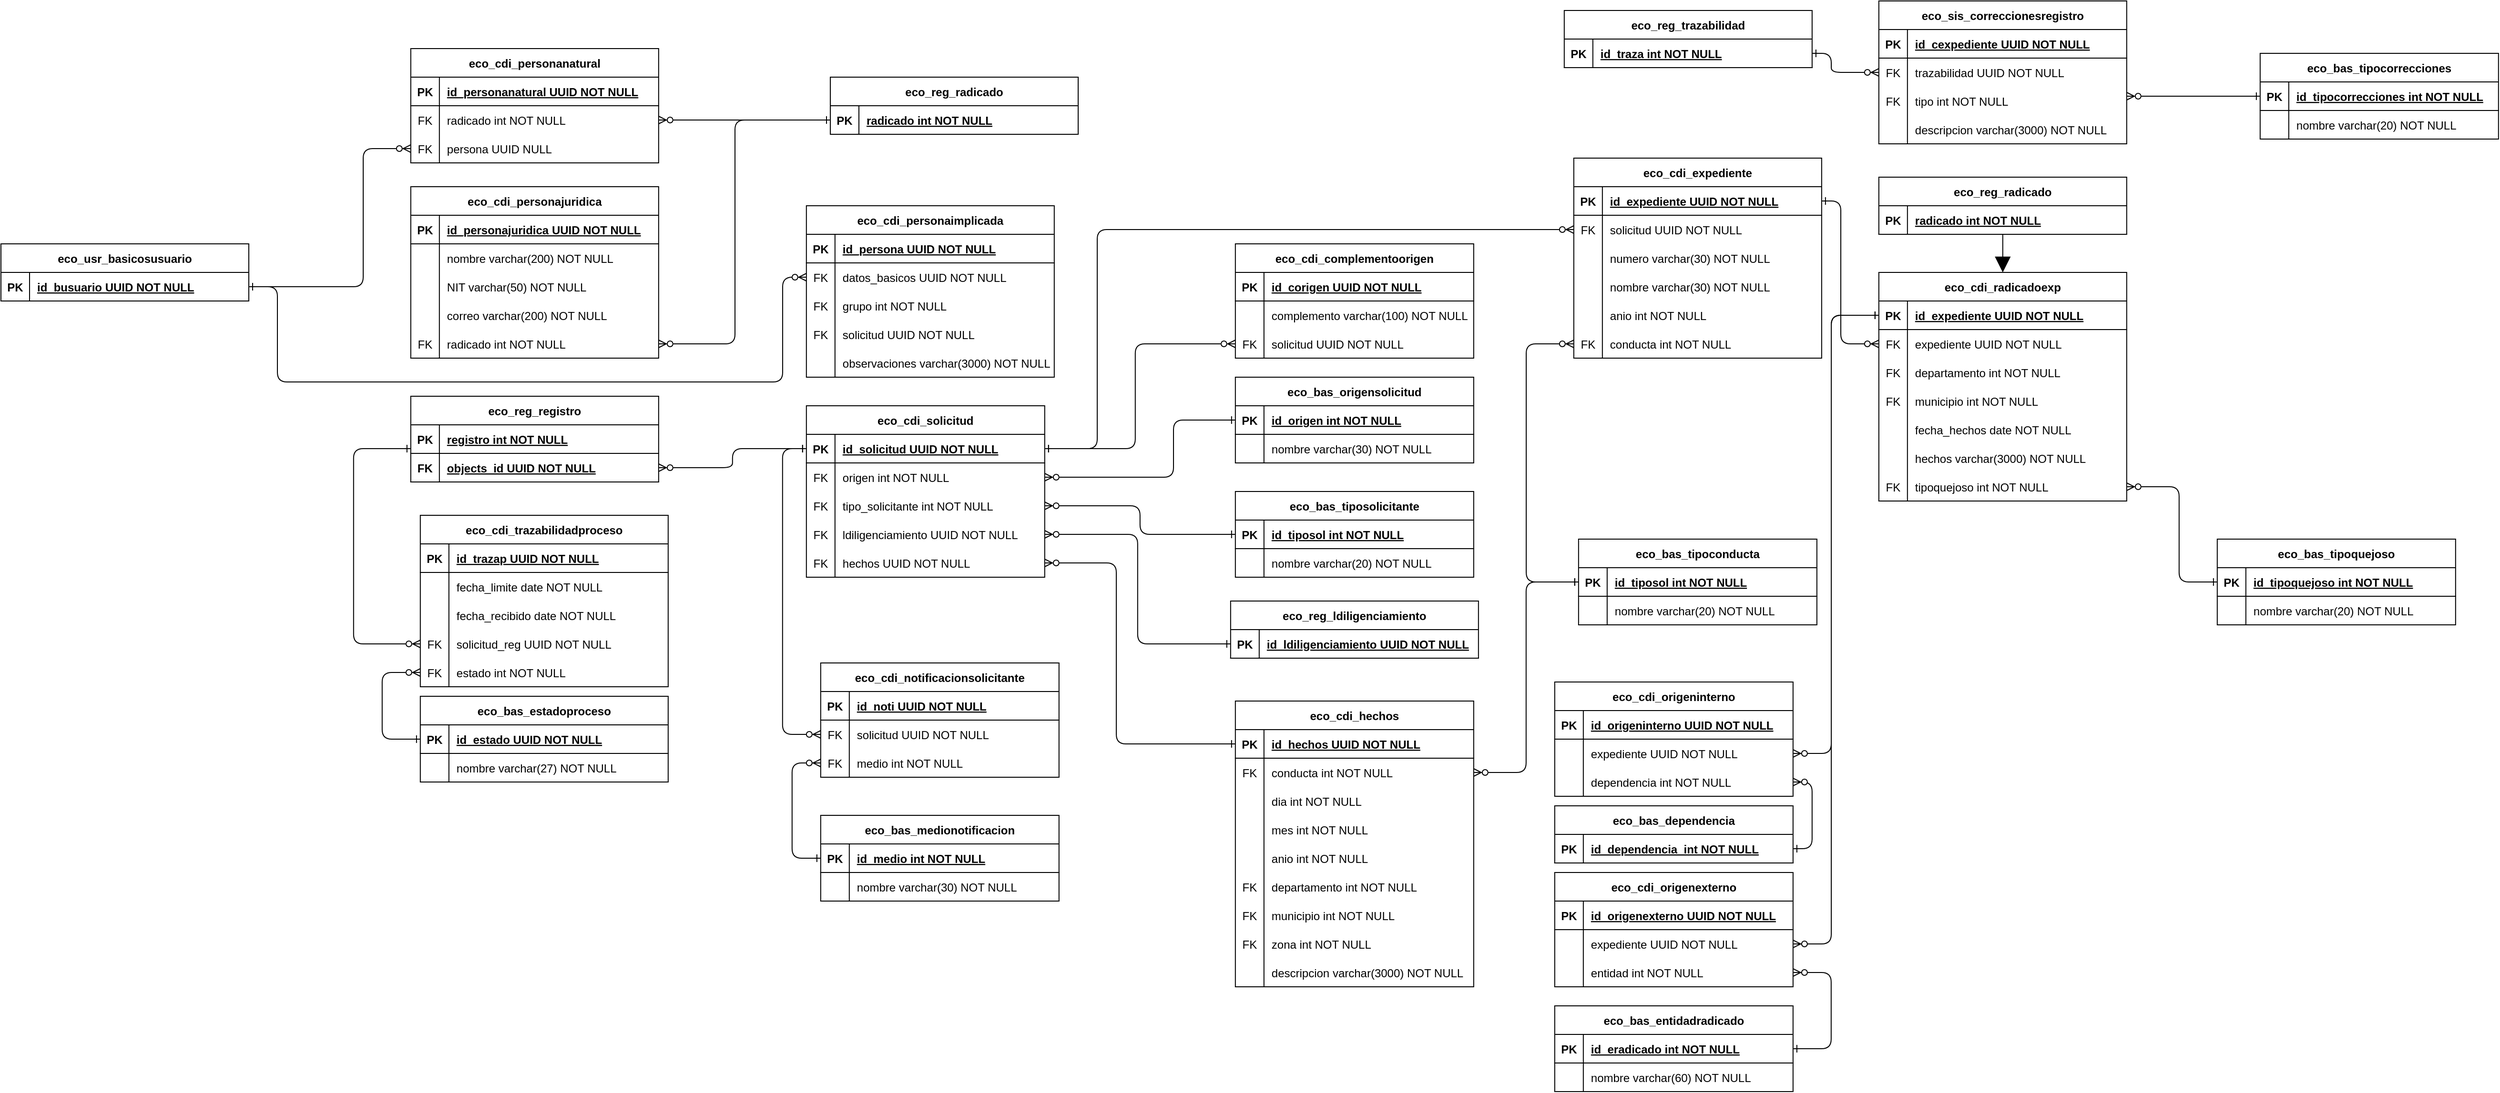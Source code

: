 <mxfile version="27.1.4">
  <diagram id="R2lEEEUBdFMjLlhIrx00" name="Page-1">
    <mxGraphModel dx="1385" dy="788" grid="1" gridSize="10" guides="1" tooltips="1" connect="1" arrows="1" fold="1" page="1" pageScale="1" pageWidth="3000" pageHeight="1600" math="0" shadow="0" extFonts="Permanent Marker^https://fonts.googleapis.com/css?family=Permanent+Marker">
      <root>
        <mxCell id="0" />
        <mxCell id="1" parent="0" />
        <mxCell id="C-vyLk0tnHw3VtMMgP7b-2" value="eco_bas_origensolicitud" style="shape=table;startSize=30;container=1;collapsible=1;childLayout=tableLayout;fixedRows=1;rowLines=0;fontStyle=1;align=center;resizeLast=1;" parent="1" vertex="1">
          <mxGeometry x="1484.91" y="595" width="250" height="90" as="geometry" />
        </mxCell>
        <mxCell id="C-vyLk0tnHw3VtMMgP7b-3" value="" style="shape=partialRectangle;collapsible=0;dropTarget=0;pointerEvents=0;fillColor=none;points=[[0,0.5],[1,0.5]];portConstraint=eastwest;top=0;left=0;right=0;bottom=1;" parent="C-vyLk0tnHw3VtMMgP7b-2" vertex="1">
          <mxGeometry y="30" width="250" height="30" as="geometry" />
        </mxCell>
        <mxCell id="C-vyLk0tnHw3VtMMgP7b-4" value="PK" style="shape=partialRectangle;overflow=hidden;connectable=0;fillColor=none;top=0;left=0;bottom=0;right=0;fontStyle=1;" parent="C-vyLk0tnHw3VtMMgP7b-3" vertex="1">
          <mxGeometry width="30" height="30" as="geometry">
            <mxRectangle width="30" height="30" as="alternateBounds" />
          </mxGeometry>
        </mxCell>
        <mxCell id="C-vyLk0tnHw3VtMMgP7b-5" value="id_origen int NOT NULL " style="shape=partialRectangle;overflow=hidden;connectable=0;fillColor=none;top=0;left=0;bottom=0;right=0;align=left;spacingLeft=6;fontStyle=5;" parent="C-vyLk0tnHw3VtMMgP7b-3" vertex="1">
          <mxGeometry x="30" width="220" height="30" as="geometry">
            <mxRectangle width="220" height="30" as="alternateBounds" />
          </mxGeometry>
        </mxCell>
        <mxCell id="C-vyLk0tnHw3VtMMgP7b-9" value="" style="shape=partialRectangle;collapsible=0;dropTarget=0;pointerEvents=0;fillColor=none;points=[[0,0.5],[1,0.5]];portConstraint=eastwest;top=0;left=0;right=0;bottom=0;" parent="C-vyLk0tnHw3VtMMgP7b-2" vertex="1">
          <mxGeometry y="60" width="250" height="30" as="geometry" />
        </mxCell>
        <mxCell id="C-vyLk0tnHw3VtMMgP7b-10" value="" style="shape=partialRectangle;overflow=hidden;connectable=0;fillColor=none;top=0;left=0;bottom=0;right=0;" parent="C-vyLk0tnHw3VtMMgP7b-9" vertex="1">
          <mxGeometry width="30" height="30" as="geometry">
            <mxRectangle width="30" height="30" as="alternateBounds" />
          </mxGeometry>
        </mxCell>
        <mxCell id="C-vyLk0tnHw3VtMMgP7b-11" value="nombre varchar(30) NOT NULL" style="shape=partialRectangle;overflow=hidden;connectable=0;fillColor=none;top=0;left=0;bottom=0;right=0;align=left;spacingLeft=6;" parent="C-vyLk0tnHw3VtMMgP7b-9" vertex="1">
          <mxGeometry x="30" width="220" height="30" as="geometry">
            <mxRectangle width="220" height="30" as="alternateBounds" />
          </mxGeometry>
        </mxCell>
        <mxCell id="C-vyLk0tnHw3VtMMgP7b-13" value="eco_cdi_hechos" style="shape=table;startSize=30;container=1;collapsible=1;childLayout=tableLayout;fixedRows=1;rowLines=0;fontStyle=1;align=center;resizeLast=1;" parent="1" vertex="1">
          <mxGeometry x="1484.91" y="935" width="250" height="300" as="geometry" />
        </mxCell>
        <mxCell id="C-vyLk0tnHw3VtMMgP7b-14" value="" style="shape=partialRectangle;collapsible=0;dropTarget=0;pointerEvents=0;fillColor=none;points=[[0,0.5],[1,0.5]];portConstraint=eastwest;top=0;left=0;right=0;bottom=1;" parent="C-vyLk0tnHw3VtMMgP7b-13" vertex="1">
          <mxGeometry y="30" width="250" height="30" as="geometry" />
        </mxCell>
        <mxCell id="C-vyLk0tnHw3VtMMgP7b-15" value="PK" style="shape=partialRectangle;overflow=hidden;connectable=0;fillColor=none;top=0;left=0;bottom=0;right=0;fontStyle=1;" parent="C-vyLk0tnHw3VtMMgP7b-14" vertex="1">
          <mxGeometry width="30" height="30" as="geometry">
            <mxRectangle width="30" height="30" as="alternateBounds" />
          </mxGeometry>
        </mxCell>
        <mxCell id="C-vyLk0tnHw3VtMMgP7b-16" value="id_hechos UUID NOT NULL " style="shape=partialRectangle;overflow=hidden;connectable=0;fillColor=none;top=0;left=0;bottom=0;right=0;align=left;spacingLeft=6;fontStyle=5;" parent="C-vyLk0tnHw3VtMMgP7b-14" vertex="1">
          <mxGeometry x="30" width="220" height="30" as="geometry">
            <mxRectangle width="220" height="30" as="alternateBounds" />
          </mxGeometry>
        </mxCell>
        <mxCell id="C-vyLk0tnHw3VtMMgP7b-17" value="" style="shape=partialRectangle;collapsible=0;dropTarget=0;pointerEvents=0;fillColor=none;points=[[0,0.5],[1,0.5]];portConstraint=eastwest;top=0;left=0;right=0;bottom=0;" parent="C-vyLk0tnHw3VtMMgP7b-13" vertex="1">
          <mxGeometry y="60" width="250" height="30" as="geometry" />
        </mxCell>
        <mxCell id="C-vyLk0tnHw3VtMMgP7b-18" value="FK" style="shape=partialRectangle;overflow=hidden;connectable=0;fillColor=none;top=0;left=0;bottom=0;right=0;" parent="C-vyLk0tnHw3VtMMgP7b-17" vertex="1">
          <mxGeometry width="30" height="30" as="geometry">
            <mxRectangle width="30" height="30" as="alternateBounds" />
          </mxGeometry>
        </mxCell>
        <mxCell id="C-vyLk0tnHw3VtMMgP7b-19" value="conducta int NOT NULL" style="shape=partialRectangle;overflow=hidden;connectable=0;fillColor=none;top=0;left=0;bottom=0;right=0;align=left;spacingLeft=6;" parent="C-vyLk0tnHw3VtMMgP7b-17" vertex="1">
          <mxGeometry x="30" width="220" height="30" as="geometry">
            <mxRectangle width="220" height="30" as="alternateBounds" />
          </mxGeometry>
        </mxCell>
        <mxCell id="C-vyLk0tnHw3VtMMgP7b-20" value="" style="shape=partialRectangle;collapsible=0;dropTarget=0;pointerEvents=0;fillColor=none;points=[[0,0.5],[1,0.5]];portConstraint=eastwest;top=0;left=0;right=0;bottom=0;" parent="C-vyLk0tnHw3VtMMgP7b-13" vertex="1">
          <mxGeometry y="90" width="250" height="30" as="geometry" />
        </mxCell>
        <mxCell id="C-vyLk0tnHw3VtMMgP7b-21" value="" style="shape=partialRectangle;overflow=hidden;connectable=0;fillColor=none;top=0;left=0;bottom=0;right=0;" parent="C-vyLk0tnHw3VtMMgP7b-20" vertex="1">
          <mxGeometry width="30" height="30" as="geometry">
            <mxRectangle width="30" height="30" as="alternateBounds" />
          </mxGeometry>
        </mxCell>
        <mxCell id="C-vyLk0tnHw3VtMMgP7b-22" value="dia int NOT NULL" style="shape=partialRectangle;overflow=hidden;connectable=0;fillColor=none;top=0;left=0;bottom=0;right=0;align=left;spacingLeft=6;" parent="C-vyLk0tnHw3VtMMgP7b-20" vertex="1">
          <mxGeometry x="30" width="220" height="30" as="geometry">
            <mxRectangle width="220" height="30" as="alternateBounds" />
          </mxGeometry>
        </mxCell>
        <mxCell id="F2DlrGU_Brvq8mQIxuc6-41" value="" style="shape=partialRectangle;collapsible=0;dropTarget=0;pointerEvents=0;fillColor=none;points=[[0,0.5],[1,0.5]];portConstraint=eastwest;top=0;left=0;right=0;bottom=0;" parent="C-vyLk0tnHw3VtMMgP7b-13" vertex="1">
          <mxGeometry y="120" width="250" height="30" as="geometry" />
        </mxCell>
        <mxCell id="F2DlrGU_Brvq8mQIxuc6-42" value="" style="shape=partialRectangle;overflow=hidden;connectable=0;fillColor=none;top=0;left=0;bottom=0;right=0;" parent="F2DlrGU_Brvq8mQIxuc6-41" vertex="1">
          <mxGeometry width="30" height="30" as="geometry">
            <mxRectangle width="30" height="30" as="alternateBounds" />
          </mxGeometry>
        </mxCell>
        <mxCell id="F2DlrGU_Brvq8mQIxuc6-43" value="mes int NOT NULL" style="shape=partialRectangle;overflow=hidden;connectable=0;fillColor=none;top=0;left=0;bottom=0;right=0;align=left;spacingLeft=6;" parent="F2DlrGU_Brvq8mQIxuc6-41" vertex="1">
          <mxGeometry x="30" width="220" height="30" as="geometry">
            <mxRectangle width="220" height="30" as="alternateBounds" />
          </mxGeometry>
        </mxCell>
        <mxCell id="F2DlrGU_Brvq8mQIxuc6-44" value="" style="shape=partialRectangle;collapsible=0;dropTarget=0;pointerEvents=0;fillColor=none;points=[[0,0.5],[1,0.5]];portConstraint=eastwest;top=0;left=0;right=0;bottom=0;" parent="C-vyLk0tnHw3VtMMgP7b-13" vertex="1">
          <mxGeometry y="150" width="250" height="30" as="geometry" />
        </mxCell>
        <mxCell id="F2DlrGU_Brvq8mQIxuc6-45" value="" style="shape=partialRectangle;overflow=hidden;connectable=0;fillColor=none;top=0;left=0;bottom=0;right=0;" parent="F2DlrGU_Brvq8mQIxuc6-44" vertex="1">
          <mxGeometry width="30" height="30" as="geometry">
            <mxRectangle width="30" height="30" as="alternateBounds" />
          </mxGeometry>
        </mxCell>
        <mxCell id="F2DlrGU_Brvq8mQIxuc6-46" value="anio int NOT NULL" style="shape=partialRectangle;overflow=hidden;connectable=0;fillColor=none;top=0;left=0;bottom=0;right=0;align=left;spacingLeft=6;" parent="F2DlrGU_Brvq8mQIxuc6-44" vertex="1">
          <mxGeometry x="30" width="220" height="30" as="geometry">
            <mxRectangle width="220" height="30" as="alternateBounds" />
          </mxGeometry>
        </mxCell>
        <mxCell id="6xn5zR_Y7Cb_EY0jX39s-98" value="" style="shape=partialRectangle;collapsible=0;dropTarget=0;pointerEvents=0;fillColor=none;points=[[0,0.5],[1,0.5]];portConstraint=eastwest;top=0;left=0;right=0;bottom=0;" parent="C-vyLk0tnHw3VtMMgP7b-13" vertex="1">
          <mxGeometry y="180" width="250" height="30" as="geometry" />
        </mxCell>
        <mxCell id="6xn5zR_Y7Cb_EY0jX39s-99" value="FK" style="shape=partialRectangle;overflow=hidden;connectable=0;fillColor=none;top=0;left=0;bottom=0;right=0;" parent="6xn5zR_Y7Cb_EY0jX39s-98" vertex="1">
          <mxGeometry width="30" height="30" as="geometry">
            <mxRectangle width="30" height="30" as="alternateBounds" />
          </mxGeometry>
        </mxCell>
        <mxCell id="6xn5zR_Y7Cb_EY0jX39s-100" value="departamento int NOT NULL" style="shape=partialRectangle;overflow=hidden;connectable=0;fillColor=none;top=0;left=0;bottom=0;right=0;align=left;spacingLeft=6;" parent="6xn5zR_Y7Cb_EY0jX39s-98" vertex="1">
          <mxGeometry x="30" width="220" height="30" as="geometry">
            <mxRectangle width="220" height="30" as="alternateBounds" />
          </mxGeometry>
        </mxCell>
        <mxCell id="6xn5zR_Y7Cb_EY0jX39s-101" value="" style="shape=partialRectangle;collapsible=0;dropTarget=0;pointerEvents=0;fillColor=none;points=[[0,0.5],[1,0.5]];portConstraint=eastwest;top=0;left=0;right=0;bottom=0;" parent="C-vyLk0tnHw3VtMMgP7b-13" vertex="1">
          <mxGeometry y="210" width="250" height="30" as="geometry" />
        </mxCell>
        <mxCell id="6xn5zR_Y7Cb_EY0jX39s-102" value="FK" style="shape=partialRectangle;overflow=hidden;connectable=0;fillColor=none;top=0;left=0;bottom=0;right=0;" parent="6xn5zR_Y7Cb_EY0jX39s-101" vertex="1">
          <mxGeometry width="30" height="30" as="geometry">
            <mxRectangle width="30" height="30" as="alternateBounds" />
          </mxGeometry>
        </mxCell>
        <mxCell id="6xn5zR_Y7Cb_EY0jX39s-103" value="municipio int NOT NULL" style="shape=partialRectangle;overflow=hidden;connectable=0;fillColor=none;top=0;left=0;bottom=0;right=0;align=left;spacingLeft=6;" parent="6xn5zR_Y7Cb_EY0jX39s-101" vertex="1">
          <mxGeometry x="30" width="220" height="30" as="geometry">
            <mxRectangle width="220" height="30" as="alternateBounds" />
          </mxGeometry>
        </mxCell>
        <mxCell id="6xn5zR_Y7Cb_EY0jX39s-112" value="" style="shape=partialRectangle;collapsible=0;dropTarget=0;pointerEvents=0;fillColor=none;points=[[0,0.5],[1,0.5]];portConstraint=eastwest;top=0;left=0;right=0;bottom=0;" parent="C-vyLk0tnHw3VtMMgP7b-13" vertex="1">
          <mxGeometry y="240" width="250" height="30" as="geometry" />
        </mxCell>
        <mxCell id="6xn5zR_Y7Cb_EY0jX39s-113" value="FK" style="shape=partialRectangle;overflow=hidden;connectable=0;fillColor=none;top=0;left=0;bottom=0;right=0;" parent="6xn5zR_Y7Cb_EY0jX39s-112" vertex="1">
          <mxGeometry width="30" height="30" as="geometry">
            <mxRectangle width="30" height="30" as="alternateBounds" />
          </mxGeometry>
        </mxCell>
        <mxCell id="6xn5zR_Y7Cb_EY0jX39s-114" value="zona int NOT NULL" style="shape=partialRectangle;overflow=hidden;connectable=0;fillColor=none;top=0;left=0;bottom=0;right=0;align=left;spacingLeft=6;" parent="6xn5zR_Y7Cb_EY0jX39s-112" vertex="1">
          <mxGeometry x="30" width="220" height="30" as="geometry">
            <mxRectangle width="220" height="30" as="alternateBounds" />
          </mxGeometry>
        </mxCell>
        <mxCell id="6xn5zR_Y7Cb_EY0jX39s-105" value="" style="shape=partialRectangle;collapsible=0;dropTarget=0;pointerEvents=0;fillColor=none;points=[[0,0.5],[1,0.5]];portConstraint=eastwest;top=0;left=0;right=0;bottom=0;" parent="C-vyLk0tnHw3VtMMgP7b-13" vertex="1">
          <mxGeometry y="270" width="250" height="30" as="geometry" />
        </mxCell>
        <mxCell id="6xn5zR_Y7Cb_EY0jX39s-106" value="" style="shape=partialRectangle;overflow=hidden;connectable=0;fillColor=none;top=0;left=0;bottom=0;right=0;" parent="6xn5zR_Y7Cb_EY0jX39s-105" vertex="1">
          <mxGeometry width="30" height="30" as="geometry">
            <mxRectangle width="30" height="30" as="alternateBounds" />
          </mxGeometry>
        </mxCell>
        <mxCell id="6xn5zR_Y7Cb_EY0jX39s-107" value="descripcion varchar(3000) NOT NULL" style="shape=partialRectangle;overflow=hidden;connectable=0;fillColor=none;top=0;left=0;bottom=0;right=0;align=left;spacingLeft=6;" parent="6xn5zR_Y7Cb_EY0jX39s-105" vertex="1">
          <mxGeometry x="30" width="220" height="30" as="geometry">
            <mxRectangle width="220" height="30" as="alternateBounds" />
          </mxGeometry>
        </mxCell>
        <mxCell id="C-vyLk0tnHw3VtMMgP7b-23" value="eco_reg_ldiligenciamiento" style="shape=table;startSize=30;container=1;collapsible=1;childLayout=tableLayout;fixedRows=1;rowLines=0;fontStyle=1;align=center;resizeLast=1;" parent="1" vertex="1">
          <mxGeometry x="1479.91" y="830" width="260" height="60" as="geometry" />
        </mxCell>
        <mxCell id="C-vyLk0tnHw3VtMMgP7b-24" value="" style="shape=partialRectangle;collapsible=0;dropTarget=0;pointerEvents=0;fillColor=none;points=[[0,0.5],[1,0.5]];portConstraint=eastwest;top=0;left=0;right=0;bottom=1;" parent="C-vyLk0tnHw3VtMMgP7b-23" vertex="1">
          <mxGeometry y="30" width="260" height="30" as="geometry" />
        </mxCell>
        <mxCell id="C-vyLk0tnHw3VtMMgP7b-25" value="PK" style="shape=partialRectangle;overflow=hidden;connectable=0;fillColor=none;top=0;left=0;bottom=0;right=0;fontStyle=1;" parent="C-vyLk0tnHw3VtMMgP7b-24" vertex="1">
          <mxGeometry width="30" height="30" as="geometry">
            <mxRectangle width="30" height="30" as="alternateBounds" />
          </mxGeometry>
        </mxCell>
        <mxCell id="C-vyLk0tnHw3VtMMgP7b-26" value="id_ldiligenciamiento UUID NOT NULL " style="shape=partialRectangle;overflow=hidden;connectable=0;fillColor=none;top=0;left=0;bottom=0;right=0;align=left;spacingLeft=6;fontStyle=5;" parent="C-vyLk0tnHw3VtMMgP7b-24" vertex="1">
          <mxGeometry x="30" width="230" height="30" as="geometry">
            <mxRectangle width="230" height="30" as="alternateBounds" />
          </mxGeometry>
        </mxCell>
        <mxCell id="6xn5zR_Y7Cb_EY0jX39s-1" value="" style="edgeStyle=orthogonalEdgeStyle;endArrow=ERzeroToMany;startArrow=ERone;endFill=1;startFill=0;" parent="1" source="6xn5zR_Y7Cb_EY0jX39s-60" target="6xn5zR_Y7Cb_EY0jX39s-46" edge="1">
          <mxGeometry width="100" height="100" relative="1" as="geometry">
            <mxPoint x="1229.91" y="1115" as="sourcePoint" />
            <mxPoint x="1309.91" y="1145" as="targetPoint" />
          </mxGeometry>
        </mxCell>
        <mxCell id="6xn5zR_Y7Cb_EY0jX39s-8" value="eco_bas_medionotificacion" style="shape=table;startSize=30;container=1;collapsible=1;childLayout=tableLayout;fixedRows=1;rowLines=0;fontStyle=1;align=center;resizeLast=1;" parent="1" vertex="1">
          <mxGeometry x="1049.91" y="1055" width="250" height="90" as="geometry" />
        </mxCell>
        <mxCell id="6xn5zR_Y7Cb_EY0jX39s-9" value="" style="shape=partialRectangle;collapsible=0;dropTarget=0;pointerEvents=0;fillColor=none;points=[[0,0.5],[1,0.5]];portConstraint=eastwest;top=0;left=0;right=0;bottom=1;" parent="6xn5zR_Y7Cb_EY0jX39s-8" vertex="1">
          <mxGeometry y="30" width="250" height="30" as="geometry" />
        </mxCell>
        <mxCell id="6xn5zR_Y7Cb_EY0jX39s-10" value="PK" style="shape=partialRectangle;overflow=hidden;connectable=0;fillColor=none;top=0;left=0;bottom=0;right=0;fontStyle=1;" parent="6xn5zR_Y7Cb_EY0jX39s-9" vertex="1">
          <mxGeometry width="30" height="30" as="geometry">
            <mxRectangle width="30" height="30" as="alternateBounds" />
          </mxGeometry>
        </mxCell>
        <mxCell id="6xn5zR_Y7Cb_EY0jX39s-11" value="id_medio int NOT NULL " style="shape=partialRectangle;overflow=hidden;connectable=0;fillColor=none;top=0;left=0;bottom=0;right=0;align=left;spacingLeft=6;fontStyle=5;" parent="6xn5zR_Y7Cb_EY0jX39s-9" vertex="1">
          <mxGeometry x="30" width="220" height="30" as="geometry">
            <mxRectangle width="220" height="30" as="alternateBounds" />
          </mxGeometry>
        </mxCell>
        <mxCell id="6xn5zR_Y7Cb_EY0jX39s-12" value="" style="shape=partialRectangle;collapsible=0;dropTarget=0;pointerEvents=0;fillColor=none;points=[[0,0.5],[1,0.5]];portConstraint=eastwest;top=0;left=0;right=0;bottom=0;" parent="6xn5zR_Y7Cb_EY0jX39s-8" vertex="1">
          <mxGeometry y="60" width="250" height="30" as="geometry" />
        </mxCell>
        <mxCell id="6xn5zR_Y7Cb_EY0jX39s-13" value="" style="shape=partialRectangle;overflow=hidden;connectable=0;fillColor=none;top=0;left=0;bottom=0;right=0;" parent="6xn5zR_Y7Cb_EY0jX39s-12" vertex="1">
          <mxGeometry width="30" height="30" as="geometry">
            <mxRectangle width="30" height="30" as="alternateBounds" />
          </mxGeometry>
        </mxCell>
        <mxCell id="6xn5zR_Y7Cb_EY0jX39s-14" value="nombre varchar(30) NOT NULL" style="shape=partialRectangle;overflow=hidden;connectable=0;fillColor=none;top=0;left=0;bottom=0;right=0;align=left;spacingLeft=6;" parent="6xn5zR_Y7Cb_EY0jX39s-12" vertex="1">
          <mxGeometry x="30" width="220" height="30" as="geometry">
            <mxRectangle width="220" height="30" as="alternateBounds" />
          </mxGeometry>
        </mxCell>
        <mxCell id="6xn5zR_Y7Cb_EY0jX39s-15" value="eco_bas_tiposolicitante" style="shape=table;startSize=30;container=1;collapsible=1;childLayout=tableLayout;fixedRows=1;rowLines=0;fontStyle=1;align=center;resizeLast=1;" parent="1" vertex="1">
          <mxGeometry x="1484.91" y="715" width="250" height="90" as="geometry" />
        </mxCell>
        <mxCell id="6xn5zR_Y7Cb_EY0jX39s-16" value="" style="shape=partialRectangle;collapsible=0;dropTarget=0;pointerEvents=0;fillColor=none;points=[[0,0.5],[1,0.5]];portConstraint=eastwest;top=0;left=0;right=0;bottom=1;" parent="6xn5zR_Y7Cb_EY0jX39s-15" vertex="1">
          <mxGeometry y="30" width="250" height="30" as="geometry" />
        </mxCell>
        <mxCell id="6xn5zR_Y7Cb_EY0jX39s-17" value="PK" style="shape=partialRectangle;overflow=hidden;connectable=0;fillColor=none;top=0;left=0;bottom=0;right=0;fontStyle=1;" parent="6xn5zR_Y7Cb_EY0jX39s-16" vertex="1">
          <mxGeometry width="30" height="30" as="geometry">
            <mxRectangle width="30" height="30" as="alternateBounds" />
          </mxGeometry>
        </mxCell>
        <mxCell id="6xn5zR_Y7Cb_EY0jX39s-18" value="id_tiposol int NOT NULL " style="shape=partialRectangle;overflow=hidden;connectable=0;fillColor=none;top=0;left=0;bottom=0;right=0;align=left;spacingLeft=6;fontStyle=5;" parent="6xn5zR_Y7Cb_EY0jX39s-16" vertex="1">
          <mxGeometry x="30" width="220" height="30" as="geometry">
            <mxRectangle width="220" height="30" as="alternateBounds" />
          </mxGeometry>
        </mxCell>
        <mxCell id="6xn5zR_Y7Cb_EY0jX39s-19" value="" style="shape=partialRectangle;collapsible=0;dropTarget=0;pointerEvents=0;fillColor=none;points=[[0,0.5],[1,0.5]];portConstraint=eastwest;top=0;left=0;right=0;bottom=0;" parent="6xn5zR_Y7Cb_EY0jX39s-15" vertex="1">
          <mxGeometry y="60" width="250" height="30" as="geometry" />
        </mxCell>
        <mxCell id="6xn5zR_Y7Cb_EY0jX39s-20" value="" style="shape=partialRectangle;overflow=hidden;connectable=0;fillColor=none;top=0;left=0;bottom=0;right=0;" parent="6xn5zR_Y7Cb_EY0jX39s-19" vertex="1">
          <mxGeometry width="30" height="30" as="geometry">
            <mxRectangle width="30" height="30" as="alternateBounds" />
          </mxGeometry>
        </mxCell>
        <mxCell id="6xn5zR_Y7Cb_EY0jX39s-21" value="nombre varchar(20) NOT NULL" style="shape=partialRectangle;overflow=hidden;connectable=0;fillColor=none;top=0;left=0;bottom=0;right=0;align=left;spacingLeft=6;" parent="6xn5zR_Y7Cb_EY0jX39s-19" vertex="1">
          <mxGeometry x="30" width="220" height="30" as="geometry">
            <mxRectangle width="220" height="30" as="alternateBounds" />
          </mxGeometry>
        </mxCell>
        <mxCell id="6xn5zR_Y7Cb_EY0jX39s-35" value="eco_usr_basicosusuario" style="shape=table;startSize=30;container=1;collapsible=1;childLayout=tableLayout;fixedRows=1;rowLines=0;fontStyle=1;align=center;resizeLast=1;" parent="1" vertex="1">
          <mxGeometry x="190.0" y="455" width="260" height="60" as="geometry" />
        </mxCell>
        <mxCell id="6xn5zR_Y7Cb_EY0jX39s-36" value="" style="shape=partialRectangle;collapsible=0;dropTarget=0;pointerEvents=0;fillColor=none;points=[[0,0.5],[1,0.5]];portConstraint=eastwest;top=0;left=0;right=0;bottom=1;" parent="6xn5zR_Y7Cb_EY0jX39s-35" vertex="1">
          <mxGeometry y="30" width="260" height="30" as="geometry" />
        </mxCell>
        <mxCell id="6xn5zR_Y7Cb_EY0jX39s-37" value="PK" style="shape=partialRectangle;overflow=hidden;connectable=0;fillColor=none;top=0;left=0;bottom=0;right=0;fontStyle=1;" parent="6xn5zR_Y7Cb_EY0jX39s-36" vertex="1">
          <mxGeometry width="30" height="30" as="geometry">
            <mxRectangle width="30" height="30" as="alternateBounds" />
          </mxGeometry>
        </mxCell>
        <mxCell id="6xn5zR_Y7Cb_EY0jX39s-38" value="id_busuario UUID NOT NULL " style="shape=partialRectangle;overflow=hidden;connectable=0;fillColor=none;top=0;left=0;bottom=0;right=0;align=left;spacingLeft=6;fontStyle=5;" parent="6xn5zR_Y7Cb_EY0jX39s-36" vertex="1">
          <mxGeometry x="30" width="230" height="30" as="geometry">
            <mxRectangle width="230" height="30" as="alternateBounds" />
          </mxGeometry>
        </mxCell>
        <mxCell id="6xn5zR_Y7Cb_EY0jX39s-39" value="eco_reg_registro" style="shape=table;startSize=30;container=1;collapsible=1;childLayout=tableLayout;fixedRows=1;rowLines=0;fontStyle=1;align=center;resizeLast=1;" parent="1" vertex="1">
          <mxGeometry x="619.91" y="615" width="260" height="90" as="geometry" />
        </mxCell>
        <mxCell id="6xn5zR_Y7Cb_EY0jX39s-40" value="" style="shape=partialRectangle;collapsible=0;dropTarget=0;pointerEvents=0;fillColor=none;points=[[0,0.5],[1,0.5]];portConstraint=eastwest;top=0;left=0;right=0;bottom=1;" parent="6xn5zR_Y7Cb_EY0jX39s-39" vertex="1">
          <mxGeometry y="30" width="260" height="30" as="geometry" />
        </mxCell>
        <mxCell id="6xn5zR_Y7Cb_EY0jX39s-41" value="PK" style="shape=partialRectangle;overflow=hidden;connectable=0;fillColor=none;top=0;left=0;bottom=0;right=0;fontStyle=1;" parent="6xn5zR_Y7Cb_EY0jX39s-40" vertex="1">
          <mxGeometry width="30" height="30" as="geometry">
            <mxRectangle width="30" height="30" as="alternateBounds" />
          </mxGeometry>
        </mxCell>
        <mxCell id="6xn5zR_Y7Cb_EY0jX39s-42" value="registro int NOT NULL " style="shape=partialRectangle;overflow=hidden;connectable=0;fillColor=none;top=0;left=0;bottom=0;right=0;align=left;spacingLeft=6;fontStyle=5;" parent="6xn5zR_Y7Cb_EY0jX39s-40" vertex="1">
          <mxGeometry x="30" width="230" height="30" as="geometry">
            <mxRectangle width="230" height="30" as="alternateBounds" />
          </mxGeometry>
        </mxCell>
        <mxCell id="6xn5zR_Y7Cb_EY0jX39s-46" value="" style="shape=partialRectangle;collapsible=0;dropTarget=0;pointerEvents=0;fillColor=none;points=[[0,0.5],[1,0.5]];portConstraint=eastwest;top=0;left=0;right=0;bottom=1;" parent="6xn5zR_Y7Cb_EY0jX39s-39" vertex="1">
          <mxGeometry y="60" width="260" height="30" as="geometry" />
        </mxCell>
        <mxCell id="6xn5zR_Y7Cb_EY0jX39s-47" value="FK" style="shape=partialRectangle;overflow=hidden;connectable=0;fillColor=none;top=0;left=0;bottom=0;right=0;fontStyle=1;" parent="6xn5zR_Y7Cb_EY0jX39s-46" vertex="1">
          <mxGeometry width="30" height="30" as="geometry">
            <mxRectangle width="30" height="30" as="alternateBounds" />
          </mxGeometry>
        </mxCell>
        <mxCell id="6xn5zR_Y7Cb_EY0jX39s-48" value="objects_id UUID NOT NULL " style="shape=partialRectangle;overflow=hidden;connectable=0;fillColor=none;top=0;left=0;bottom=0;right=0;align=left;spacingLeft=6;fontStyle=5;" parent="6xn5zR_Y7Cb_EY0jX39s-46" vertex="1">
          <mxGeometry x="30" width="230" height="30" as="geometry">
            <mxRectangle width="230" height="30" as="alternateBounds" />
          </mxGeometry>
        </mxCell>
        <mxCell id="6xn5zR_Y7Cb_EY0jX39s-59" value="eco_cdi_solicitud" style="shape=table;startSize=30;container=1;collapsible=1;childLayout=tableLayout;fixedRows=1;rowLines=0;fontStyle=1;align=center;resizeLast=1;" parent="1" vertex="1">
          <mxGeometry x="1034.91" y="625" width="250" height="180" as="geometry" />
        </mxCell>
        <mxCell id="6xn5zR_Y7Cb_EY0jX39s-60" value="" style="shape=partialRectangle;collapsible=0;dropTarget=0;pointerEvents=0;fillColor=none;points=[[0,0.5],[1,0.5]];portConstraint=eastwest;top=0;left=0;right=0;bottom=1;" parent="6xn5zR_Y7Cb_EY0jX39s-59" vertex="1">
          <mxGeometry y="30" width="250" height="30" as="geometry" />
        </mxCell>
        <mxCell id="6xn5zR_Y7Cb_EY0jX39s-61" value="PK" style="shape=partialRectangle;overflow=hidden;connectable=0;fillColor=none;top=0;left=0;bottom=0;right=0;fontStyle=1;" parent="6xn5zR_Y7Cb_EY0jX39s-60" vertex="1">
          <mxGeometry width="30" height="30" as="geometry">
            <mxRectangle width="30" height="30" as="alternateBounds" />
          </mxGeometry>
        </mxCell>
        <mxCell id="6xn5zR_Y7Cb_EY0jX39s-62" value="id_solicitud UUID NOT NULL " style="shape=partialRectangle;overflow=hidden;connectable=0;fillColor=none;top=0;left=0;bottom=0;right=0;align=left;spacingLeft=6;fontStyle=5;" parent="6xn5zR_Y7Cb_EY0jX39s-60" vertex="1">
          <mxGeometry x="30" width="220" height="30" as="geometry">
            <mxRectangle width="220" height="30" as="alternateBounds" />
          </mxGeometry>
        </mxCell>
        <mxCell id="6xn5zR_Y7Cb_EY0jX39s-70" value="" style="shape=partialRectangle;collapsible=0;dropTarget=0;pointerEvents=0;fillColor=none;points=[[0,0.5],[1,0.5]];portConstraint=eastwest;top=0;left=0;right=0;bottom=0;" parent="6xn5zR_Y7Cb_EY0jX39s-59" vertex="1">
          <mxGeometry y="60" width="250" height="30" as="geometry" />
        </mxCell>
        <mxCell id="6xn5zR_Y7Cb_EY0jX39s-71" value="FK" style="shape=partialRectangle;overflow=hidden;connectable=0;fillColor=none;top=0;left=0;bottom=0;right=0;" parent="6xn5zR_Y7Cb_EY0jX39s-70" vertex="1">
          <mxGeometry width="30" height="30" as="geometry">
            <mxRectangle width="30" height="30" as="alternateBounds" />
          </mxGeometry>
        </mxCell>
        <mxCell id="6xn5zR_Y7Cb_EY0jX39s-72" value="origen int NOT NULL" style="shape=partialRectangle;overflow=hidden;connectable=0;fillColor=none;top=0;left=0;bottom=0;right=0;align=left;spacingLeft=6;" parent="6xn5zR_Y7Cb_EY0jX39s-70" vertex="1">
          <mxGeometry x="30" width="220" height="30" as="geometry">
            <mxRectangle width="220" height="30" as="alternateBounds" />
          </mxGeometry>
        </mxCell>
        <mxCell id="6xn5zR_Y7Cb_EY0jX39s-73" value="" style="shape=partialRectangle;collapsible=0;dropTarget=0;pointerEvents=0;fillColor=none;points=[[0,0.5],[1,0.5]];portConstraint=eastwest;top=0;left=0;right=0;bottom=0;" parent="6xn5zR_Y7Cb_EY0jX39s-59" vertex="1">
          <mxGeometry y="90" width="250" height="30" as="geometry" />
        </mxCell>
        <mxCell id="6xn5zR_Y7Cb_EY0jX39s-74" value="FK" style="shape=partialRectangle;overflow=hidden;connectable=0;fillColor=none;top=0;left=0;bottom=0;right=0;" parent="6xn5zR_Y7Cb_EY0jX39s-73" vertex="1">
          <mxGeometry width="30" height="30" as="geometry">
            <mxRectangle width="30" height="30" as="alternateBounds" />
          </mxGeometry>
        </mxCell>
        <mxCell id="6xn5zR_Y7Cb_EY0jX39s-75" value="tipo_solicitante int NOT NULL" style="shape=partialRectangle;overflow=hidden;connectable=0;fillColor=none;top=0;left=0;bottom=0;right=0;align=left;spacingLeft=6;" parent="6xn5zR_Y7Cb_EY0jX39s-73" vertex="1">
          <mxGeometry x="30" width="220" height="30" as="geometry">
            <mxRectangle width="220" height="30" as="alternateBounds" />
          </mxGeometry>
        </mxCell>
        <mxCell id="6xn5zR_Y7Cb_EY0jX39s-79" value="" style="shape=partialRectangle;collapsible=0;dropTarget=0;pointerEvents=0;fillColor=none;points=[[0,0.5],[1,0.5]];portConstraint=eastwest;top=0;left=0;right=0;bottom=0;" parent="6xn5zR_Y7Cb_EY0jX39s-59" vertex="1">
          <mxGeometry y="120" width="250" height="30" as="geometry" />
        </mxCell>
        <mxCell id="6xn5zR_Y7Cb_EY0jX39s-80" value="FK" style="shape=partialRectangle;overflow=hidden;connectable=0;fillColor=none;top=0;left=0;bottom=0;right=0;" parent="6xn5zR_Y7Cb_EY0jX39s-79" vertex="1">
          <mxGeometry width="30" height="30" as="geometry">
            <mxRectangle width="30" height="30" as="alternateBounds" />
          </mxGeometry>
        </mxCell>
        <mxCell id="6xn5zR_Y7Cb_EY0jX39s-81" value="ldiligenciamiento UUID NOT NULL" style="shape=partialRectangle;overflow=hidden;connectable=0;fillColor=none;top=0;left=0;bottom=0;right=0;align=left;spacingLeft=6;" parent="6xn5zR_Y7Cb_EY0jX39s-79" vertex="1">
          <mxGeometry x="30" width="220" height="30" as="geometry">
            <mxRectangle width="220" height="30" as="alternateBounds" />
          </mxGeometry>
        </mxCell>
        <mxCell id="6xn5zR_Y7Cb_EY0jX39s-108" value="" style="shape=partialRectangle;collapsible=0;dropTarget=0;pointerEvents=0;fillColor=none;points=[[0,0.5],[1,0.5]];portConstraint=eastwest;top=0;left=0;right=0;bottom=0;" parent="6xn5zR_Y7Cb_EY0jX39s-59" vertex="1">
          <mxGeometry y="150" width="250" height="30" as="geometry" />
        </mxCell>
        <mxCell id="6xn5zR_Y7Cb_EY0jX39s-109" value="FK" style="shape=partialRectangle;overflow=hidden;connectable=0;fillColor=none;top=0;left=0;bottom=0;right=0;" parent="6xn5zR_Y7Cb_EY0jX39s-108" vertex="1">
          <mxGeometry width="30" height="30" as="geometry">
            <mxRectangle width="30" height="30" as="alternateBounds" />
          </mxGeometry>
        </mxCell>
        <mxCell id="6xn5zR_Y7Cb_EY0jX39s-110" value="hechos UUID NOT NULL" style="shape=partialRectangle;overflow=hidden;connectable=0;fillColor=none;top=0;left=0;bottom=0;right=0;align=left;spacingLeft=6;" parent="6xn5zR_Y7Cb_EY0jX39s-108" vertex="1">
          <mxGeometry x="30" width="220" height="30" as="geometry">
            <mxRectangle width="220" height="30" as="alternateBounds" />
          </mxGeometry>
        </mxCell>
        <mxCell id="6xn5zR_Y7Cb_EY0jX39s-76" value="" style="edgeStyle=orthogonalEdgeStyle;endArrow=ERzeroToMany;startArrow=ERone;endFill=1;startFill=0;" parent="1" source="C-vyLk0tnHw3VtMMgP7b-3" target="6xn5zR_Y7Cb_EY0jX39s-70" edge="1">
          <mxGeometry width="100" height="100" relative="1" as="geometry">
            <mxPoint x="1444.91" y="555" as="sourcePoint" />
            <mxPoint x="1329.91" y="715" as="targetPoint" />
            <Array as="points">
              <mxPoint x="1420" y="640" />
              <mxPoint x="1420" y="700" />
            </Array>
          </mxGeometry>
        </mxCell>
        <mxCell id="6xn5zR_Y7Cb_EY0jX39s-77" value="" style="edgeStyle=orthogonalEdgeStyle;endArrow=ERzeroToMany;startArrow=ERone;endFill=1;startFill=0;" parent="1" source="6xn5zR_Y7Cb_EY0jX39s-16" target="6xn5zR_Y7Cb_EY0jX39s-73" edge="1">
          <mxGeometry width="100" height="100" relative="1" as="geometry">
            <mxPoint x="1469.91" y="795" as="sourcePoint" />
            <mxPoint x="1269.91" y="895" as="targetPoint" />
          </mxGeometry>
        </mxCell>
        <mxCell id="6xn5zR_Y7Cb_EY0jX39s-82" value="" style="edgeStyle=orthogonalEdgeStyle;endArrow=ERzeroToMany;startArrow=ERone;endFill=1;startFill=0;" parent="1" source="C-vyLk0tnHw3VtMMgP7b-24" target="6xn5zR_Y7Cb_EY0jX39s-79" edge="1">
          <mxGeometry width="100" height="100" relative="1" as="geometry">
            <mxPoint x="1449.91" y="865" as="sourcePoint" />
            <mxPoint x="1249.91" y="865" as="targetPoint" />
          </mxGeometry>
        </mxCell>
        <mxCell id="6xn5zR_Y7Cb_EY0jX39s-87" value="eco_bas_tipoconducta" style="shape=table;startSize=30;container=1;collapsible=1;childLayout=tableLayout;fixedRows=1;rowLines=0;fontStyle=1;align=center;resizeLast=1;" parent="1" vertex="1">
          <mxGeometry x="1844.91" y="765" width="250" height="90" as="geometry" />
        </mxCell>
        <mxCell id="6xn5zR_Y7Cb_EY0jX39s-88" value="" style="shape=partialRectangle;collapsible=0;dropTarget=0;pointerEvents=0;fillColor=none;points=[[0,0.5],[1,0.5]];portConstraint=eastwest;top=0;left=0;right=0;bottom=1;" parent="6xn5zR_Y7Cb_EY0jX39s-87" vertex="1">
          <mxGeometry y="30" width="250" height="30" as="geometry" />
        </mxCell>
        <mxCell id="6xn5zR_Y7Cb_EY0jX39s-89" value="PK" style="shape=partialRectangle;overflow=hidden;connectable=0;fillColor=none;top=0;left=0;bottom=0;right=0;fontStyle=1;" parent="6xn5zR_Y7Cb_EY0jX39s-88" vertex="1">
          <mxGeometry width="30" height="30" as="geometry">
            <mxRectangle width="30" height="30" as="alternateBounds" />
          </mxGeometry>
        </mxCell>
        <mxCell id="6xn5zR_Y7Cb_EY0jX39s-90" value="id_tiposol int NOT NULL " style="shape=partialRectangle;overflow=hidden;connectable=0;fillColor=none;top=0;left=0;bottom=0;right=0;align=left;spacingLeft=6;fontStyle=5;" parent="6xn5zR_Y7Cb_EY0jX39s-88" vertex="1">
          <mxGeometry x="30" width="220" height="30" as="geometry">
            <mxRectangle width="220" height="30" as="alternateBounds" />
          </mxGeometry>
        </mxCell>
        <mxCell id="6xn5zR_Y7Cb_EY0jX39s-91" value="" style="shape=partialRectangle;collapsible=0;dropTarget=0;pointerEvents=0;fillColor=none;points=[[0,0.5],[1,0.5]];portConstraint=eastwest;top=0;left=0;right=0;bottom=0;" parent="6xn5zR_Y7Cb_EY0jX39s-87" vertex="1">
          <mxGeometry y="60" width="250" height="30" as="geometry" />
        </mxCell>
        <mxCell id="6xn5zR_Y7Cb_EY0jX39s-92" value="" style="shape=partialRectangle;overflow=hidden;connectable=0;fillColor=none;top=0;left=0;bottom=0;right=0;" parent="6xn5zR_Y7Cb_EY0jX39s-91" vertex="1">
          <mxGeometry width="30" height="30" as="geometry">
            <mxRectangle width="30" height="30" as="alternateBounds" />
          </mxGeometry>
        </mxCell>
        <mxCell id="6xn5zR_Y7Cb_EY0jX39s-93" value="nombre varchar(20) NOT NULL" style="shape=partialRectangle;overflow=hidden;connectable=0;fillColor=none;top=0;left=0;bottom=0;right=0;align=left;spacingLeft=6;" parent="6xn5zR_Y7Cb_EY0jX39s-91" vertex="1">
          <mxGeometry x="30" width="220" height="30" as="geometry">
            <mxRectangle width="220" height="30" as="alternateBounds" />
          </mxGeometry>
        </mxCell>
        <mxCell id="6xn5zR_Y7Cb_EY0jX39s-94" value="" style="edgeStyle=orthogonalEdgeStyle;endArrow=ERzeroToMany;startArrow=ERone;endFill=1;startFill=0;" parent="1" source="6xn5zR_Y7Cb_EY0jX39s-88" target="C-vyLk0tnHw3VtMMgP7b-17" edge="1">
          <mxGeometry width="100" height="100" relative="1" as="geometry">
            <mxPoint x="1624.91" y="1000" as="sourcePoint" />
            <mxPoint x="1429.91" y="915" as="targetPoint" />
          </mxGeometry>
        </mxCell>
        <mxCell id="6xn5zR_Y7Cb_EY0jX39s-111" value="" style="edgeStyle=orthogonalEdgeStyle;endArrow=ERzeroToMany;startArrow=ERone;endFill=1;startFill=0;" parent="1" source="C-vyLk0tnHw3VtMMgP7b-14" target="6xn5zR_Y7Cb_EY0jX39s-108" edge="1">
          <mxGeometry width="100" height="100" relative="1" as="geometry">
            <mxPoint x="1414.91" y="970" as="sourcePoint" />
            <mxPoint x="1219.91" y="885" as="targetPoint" />
            <Array as="points">
              <mxPoint x="1360" y="980" />
              <mxPoint x="1360" y="790" />
            </Array>
          </mxGeometry>
        </mxCell>
        <mxCell id="6xn5zR_Y7Cb_EY0jX39s-115" value="eco_cdi_notificacionsolicitante" style="shape=table;startSize=30;container=1;collapsible=1;childLayout=tableLayout;fixedRows=1;rowLines=0;fontStyle=1;align=center;resizeLast=1;" parent="1" vertex="1">
          <mxGeometry x="1049.91" y="895" width="250" height="120" as="geometry" />
        </mxCell>
        <mxCell id="6xn5zR_Y7Cb_EY0jX39s-116" value="" style="shape=partialRectangle;collapsible=0;dropTarget=0;pointerEvents=0;fillColor=none;points=[[0,0.5],[1,0.5]];portConstraint=eastwest;top=0;left=0;right=0;bottom=1;" parent="6xn5zR_Y7Cb_EY0jX39s-115" vertex="1">
          <mxGeometry y="30" width="250" height="30" as="geometry" />
        </mxCell>
        <mxCell id="6xn5zR_Y7Cb_EY0jX39s-117" value="PK" style="shape=partialRectangle;overflow=hidden;connectable=0;fillColor=none;top=0;left=0;bottom=0;right=0;fontStyle=1;" parent="6xn5zR_Y7Cb_EY0jX39s-116" vertex="1">
          <mxGeometry width="30" height="30" as="geometry">
            <mxRectangle width="30" height="30" as="alternateBounds" />
          </mxGeometry>
        </mxCell>
        <mxCell id="6xn5zR_Y7Cb_EY0jX39s-118" value="id_noti UUID NOT NULL " style="shape=partialRectangle;overflow=hidden;connectable=0;fillColor=none;top=0;left=0;bottom=0;right=0;align=left;spacingLeft=6;fontStyle=5;" parent="6xn5zR_Y7Cb_EY0jX39s-116" vertex="1">
          <mxGeometry x="30" width="220" height="30" as="geometry">
            <mxRectangle width="220" height="30" as="alternateBounds" />
          </mxGeometry>
        </mxCell>
        <mxCell id="6xn5zR_Y7Cb_EY0jX39s-123" value="" style="shape=partialRectangle;collapsible=0;dropTarget=0;pointerEvents=0;fillColor=none;points=[[0,0.5],[1,0.5]];portConstraint=eastwest;top=0;left=0;right=0;bottom=0;" parent="6xn5zR_Y7Cb_EY0jX39s-115" vertex="1">
          <mxGeometry y="60" width="250" height="30" as="geometry" />
        </mxCell>
        <mxCell id="6xn5zR_Y7Cb_EY0jX39s-124" value="FK" style="shape=partialRectangle;overflow=hidden;connectable=0;fillColor=none;top=0;left=0;bottom=0;right=0;" parent="6xn5zR_Y7Cb_EY0jX39s-123" vertex="1">
          <mxGeometry width="30" height="30" as="geometry">
            <mxRectangle width="30" height="30" as="alternateBounds" />
          </mxGeometry>
        </mxCell>
        <mxCell id="6xn5zR_Y7Cb_EY0jX39s-125" value="solicitud UUID NOT NULL" style="shape=partialRectangle;overflow=hidden;connectable=0;fillColor=none;top=0;left=0;bottom=0;right=0;align=left;spacingLeft=6;" parent="6xn5zR_Y7Cb_EY0jX39s-123" vertex="1">
          <mxGeometry x="30" width="220" height="30" as="geometry">
            <mxRectangle width="220" height="30" as="alternateBounds" />
          </mxGeometry>
        </mxCell>
        <mxCell id="6xn5zR_Y7Cb_EY0jX39s-119" value="" style="shape=partialRectangle;collapsible=0;dropTarget=0;pointerEvents=0;fillColor=none;points=[[0,0.5],[1,0.5]];portConstraint=eastwest;top=0;left=0;right=0;bottom=0;" parent="6xn5zR_Y7Cb_EY0jX39s-115" vertex="1">
          <mxGeometry y="90" width="250" height="30" as="geometry" />
        </mxCell>
        <mxCell id="6xn5zR_Y7Cb_EY0jX39s-120" value="FK" style="shape=partialRectangle;overflow=hidden;connectable=0;fillColor=none;top=0;left=0;bottom=0;right=0;" parent="6xn5zR_Y7Cb_EY0jX39s-119" vertex="1">
          <mxGeometry width="30" height="30" as="geometry">
            <mxRectangle width="30" height="30" as="alternateBounds" />
          </mxGeometry>
        </mxCell>
        <mxCell id="6xn5zR_Y7Cb_EY0jX39s-121" value="medio int NOT NULL" style="shape=partialRectangle;overflow=hidden;connectable=0;fillColor=none;top=0;left=0;bottom=0;right=0;align=left;spacingLeft=6;" parent="6xn5zR_Y7Cb_EY0jX39s-119" vertex="1">
          <mxGeometry x="30" width="220" height="30" as="geometry">
            <mxRectangle width="220" height="30" as="alternateBounds" />
          </mxGeometry>
        </mxCell>
        <mxCell id="6xn5zR_Y7Cb_EY0jX39s-122" value="" style="edgeStyle=orthogonalEdgeStyle;endArrow=ERzeroToMany;startArrow=ERone;endFill=1;startFill=0;" parent="1" source="6xn5zR_Y7Cb_EY0jX39s-9" target="6xn5zR_Y7Cb_EY0jX39s-119" edge="1">
          <mxGeometry width="100" height="100" relative="1" as="geometry">
            <mxPoint x="1144.91" y="1060" as="sourcePoint" />
            <mxPoint x="944.91" y="900" as="targetPoint" />
            <Array as="points">
              <mxPoint x="1019.91" y="1100" />
              <mxPoint x="1019.91" y="1000" />
            </Array>
          </mxGeometry>
        </mxCell>
        <mxCell id="6xn5zR_Y7Cb_EY0jX39s-126" value="" style="edgeStyle=orthogonalEdgeStyle;endArrow=ERzeroToMany;startArrow=ERone;endFill=1;startFill=0;" parent="1" source="6xn5zR_Y7Cb_EY0jX39s-60" target="6xn5zR_Y7Cb_EY0jX39s-123" edge="1">
          <mxGeometry width="100" height="100" relative="1" as="geometry">
            <mxPoint x="1009.91" y="965" as="sourcePoint" />
            <mxPoint x="1009.91" y="865" as="targetPoint" />
            <Array as="points">
              <mxPoint x="1009.91" y="670" />
              <mxPoint x="1009.91" y="970" />
            </Array>
          </mxGeometry>
        </mxCell>
        <mxCell id="F2DlrGU_Brvq8mQIxuc6-1" value="eco_cdi_personaimplicada" style="shape=table;startSize=30;container=1;collapsible=1;childLayout=tableLayout;fixedRows=1;rowLines=0;fontStyle=1;align=center;resizeLast=1;" parent="1" vertex="1">
          <mxGeometry x="1034.91" y="415" width="260" height="180" as="geometry" />
        </mxCell>
        <mxCell id="F2DlrGU_Brvq8mQIxuc6-2" value="" style="shape=partialRectangle;collapsible=0;dropTarget=0;pointerEvents=0;fillColor=none;points=[[0,0.5],[1,0.5]];portConstraint=eastwest;top=0;left=0;right=0;bottom=1;" parent="F2DlrGU_Brvq8mQIxuc6-1" vertex="1">
          <mxGeometry y="30" width="260" height="30" as="geometry" />
        </mxCell>
        <mxCell id="F2DlrGU_Brvq8mQIxuc6-3" value="PK" style="shape=partialRectangle;overflow=hidden;connectable=0;fillColor=none;top=0;left=0;bottom=0;right=0;fontStyle=1;" parent="F2DlrGU_Brvq8mQIxuc6-2" vertex="1">
          <mxGeometry width="30" height="30" as="geometry">
            <mxRectangle width="30" height="30" as="alternateBounds" />
          </mxGeometry>
        </mxCell>
        <mxCell id="F2DlrGU_Brvq8mQIxuc6-4" value="id_persona UUID NOT NULL " style="shape=partialRectangle;overflow=hidden;connectable=0;fillColor=none;top=0;left=0;bottom=0;right=0;align=left;spacingLeft=6;fontStyle=5;" parent="F2DlrGU_Brvq8mQIxuc6-2" vertex="1">
          <mxGeometry x="30" width="230" height="30" as="geometry">
            <mxRectangle width="230" height="30" as="alternateBounds" />
          </mxGeometry>
        </mxCell>
        <mxCell id="F2DlrGU_Brvq8mQIxuc6-5" value="" style="shape=partialRectangle;collapsible=0;dropTarget=0;pointerEvents=0;fillColor=none;points=[[0,0.5],[1,0.5]];portConstraint=eastwest;top=0;left=0;right=0;bottom=0;" parent="F2DlrGU_Brvq8mQIxuc6-1" vertex="1">
          <mxGeometry y="60" width="260" height="30" as="geometry" />
        </mxCell>
        <mxCell id="F2DlrGU_Brvq8mQIxuc6-6" value="FK" style="shape=partialRectangle;overflow=hidden;connectable=0;fillColor=none;top=0;left=0;bottom=0;right=0;" parent="F2DlrGU_Brvq8mQIxuc6-5" vertex="1">
          <mxGeometry width="30" height="30" as="geometry">
            <mxRectangle width="30" height="30" as="alternateBounds" />
          </mxGeometry>
        </mxCell>
        <mxCell id="F2DlrGU_Brvq8mQIxuc6-7" value="datos_basicos UUID NOT NULL" style="shape=partialRectangle;overflow=hidden;connectable=0;fillColor=none;top=0;left=0;bottom=0;right=0;align=left;spacingLeft=6;" parent="F2DlrGU_Brvq8mQIxuc6-5" vertex="1">
          <mxGeometry x="30" width="230" height="30" as="geometry">
            <mxRectangle width="230" height="30" as="alternateBounds" />
          </mxGeometry>
        </mxCell>
        <mxCell id="F2DlrGU_Brvq8mQIxuc6-12" value="" style="shape=partialRectangle;collapsible=0;dropTarget=0;pointerEvents=0;fillColor=none;points=[[0,0.5],[1,0.5]];portConstraint=eastwest;top=0;left=0;right=0;bottom=0;" parent="F2DlrGU_Brvq8mQIxuc6-1" vertex="1">
          <mxGeometry y="90" width="260" height="30" as="geometry" />
        </mxCell>
        <mxCell id="F2DlrGU_Brvq8mQIxuc6-13" value="FK" style="shape=partialRectangle;overflow=hidden;connectable=0;fillColor=none;top=0;left=0;bottom=0;right=0;" parent="F2DlrGU_Brvq8mQIxuc6-12" vertex="1">
          <mxGeometry width="30" height="30" as="geometry">
            <mxRectangle width="30" height="30" as="alternateBounds" />
          </mxGeometry>
        </mxCell>
        <mxCell id="F2DlrGU_Brvq8mQIxuc6-14" value="grupo int NOT NULL" style="shape=partialRectangle;overflow=hidden;connectable=0;fillColor=none;top=0;left=0;bottom=0;right=0;align=left;spacingLeft=6;" parent="F2DlrGU_Brvq8mQIxuc6-12" vertex="1">
          <mxGeometry x="30" width="230" height="30" as="geometry">
            <mxRectangle width="230" height="30" as="alternateBounds" />
          </mxGeometry>
        </mxCell>
        <mxCell id="F2DlrGU_Brvq8mQIxuc6-8" value="" style="shape=partialRectangle;collapsible=0;dropTarget=0;pointerEvents=0;fillColor=none;points=[[0,0.5],[1,0.5]];portConstraint=eastwest;top=0;left=0;right=0;bottom=0;" parent="F2DlrGU_Brvq8mQIxuc6-1" vertex="1">
          <mxGeometry y="120" width="260" height="30" as="geometry" />
        </mxCell>
        <mxCell id="F2DlrGU_Brvq8mQIxuc6-9" value="FK" style="shape=partialRectangle;overflow=hidden;connectable=0;fillColor=none;top=0;left=0;bottom=0;right=0;" parent="F2DlrGU_Brvq8mQIxuc6-8" vertex="1">
          <mxGeometry width="30" height="30" as="geometry">
            <mxRectangle width="30" height="30" as="alternateBounds" />
          </mxGeometry>
        </mxCell>
        <mxCell id="F2DlrGU_Brvq8mQIxuc6-10" value="solicitud UUID NOT NULL" style="shape=partialRectangle;overflow=hidden;connectable=0;fillColor=none;top=0;left=0;bottom=0;right=0;align=left;spacingLeft=6;" parent="F2DlrGU_Brvq8mQIxuc6-8" vertex="1">
          <mxGeometry x="30" width="230" height="30" as="geometry">
            <mxRectangle width="230" height="30" as="alternateBounds" />
          </mxGeometry>
        </mxCell>
        <mxCell id="F2DlrGU_Brvq8mQIxuc6-15" value="" style="shape=partialRectangle;collapsible=0;dropTarget=0;pointerEvents=0;fillColor=none;points=[[0,0.5],[1,0.5]];portConstraint=eastwest;top=0;left=0;right=0;bottom=0;" parent="F2DlrGU_Brvq8mQIxuc6-1" vertex="1">
          <mxGeometry y="150" width="260" height="30" as="geometry" />
        </mxCell>
        <mxCell id="F2DlrGU_Brvq8mQIxuc6-16" value="" style="shape=partialRectangle;overflow=hidden;connectable=0;fillColor=none;top=0;left=0;bottom=0;right=0;" parent="F2DlrGU_Brvq8mQIxuc6-15" vertex="1">
          <mxGeometry width="30" height="30" as="geometry">
            <mxRectangle width="30" height="30" as="alternateBounds" />
          </mxGeometry>
        </mxCell>
        <mxCell id="F2DlrGU_Brvq8mQIxuc6-17" value="observaciones varchar(3000) NOT NULL" style="shape=partialRectangle;overflow=hidden;connectable=0;fillColor=none;top=0;left=0;bottom=0;right=0;align=left;spacingLeft=6;" parent="F2DlrGU_Brvq8mQIxuc6-15" vertex="1">
          <mxGeometry x="30" width="230" height="30" as="geometry">
            <mxRectangle width="230" height="30" as="alternateBounds" />
          </mxGeometry>
        </mxCell>
        <mxCell id="F2DlrGU_Brvq8mQIxuc6-11" value="" style="edgeStyle=orthogonalEdgeStyle;endArrow=ERzeroToMany;startArrow=ERone;endFill=1;startFill=0;" parent="1" source="6xn5zR_Y7Cb_EY0jX39s-36" target="F2DlrGU_Brvq8mQIxuc6-173" edge="1">
          <mxGeometry width="100" height="100" relative="1" as="geometry">
            <mxPoint x="1554.91" y="485" as="sourcePoint" />
            <mxPoint x="1359.91" y="625" as="targetPoint" />
            <Array as="points">
              <mxPoint x="570" y="500" />
              <mxPoint x="570" y="355" />
            </Array>
          </mxGeometry>
        </mxCell>
        <mxCell id="F2DlrGU_Brvq8mQIxuc6-18" value="eco_cdi_personajuridica" style="shape=table;startSize=30;container=1;collapsible=1;childLayout=tableLayout;fixedRows=1;rowLines=0;fontStyle=1;align=center;resizeLast=1;" parent="1" vertex="1">
          <mxGeometry x="619.91" y="395" width="260" height="180" as="geometry" />
        </mxCell>
        <mxCell id="F2DlrGU_Brvq8mQIxuc6-19" value="" style="shape=partialRectangle;collapsible=0;dropTarget=0;pointerEvents=0;fillColor=none;points=[[0,0.5],[1,0.5]];portConstraint=eastwest;top=0;left=0;right=0;bottom=1;" parent="F2DlrGU_Brvq8mQIxuc6-18" vertex="1">
          <mxGeometry y="30" width="260" height="30" as="geometry" />
        </mxCell>
        <mxCell id="F2DlrGU_Brvq8mQIxuc6-20" value="PK" style="shape=partialRectangle;overflow=hidden;connectable=0;fillColor=none;top=0;left=0;bottom=0;right=0;fontStyle=1;" parent="F2DlrGU_Brvq8mQIxuc6-19" vertex="1">
          <mxGeometry width="30" height="30" as="geometry">
            <mxRectangle width="30" height="30" as="alternateBounds" />
          </mxGeometry>
        </mxCell>
        <mxCell id="F2DlrGU_Brvq8mQIxuc6-21" value="id_personajuridica UUID NOT NULL " style="shape=partialRectangle;overflow=hidden;connectable=0;fillColor=none;top=0;left=0;bottom=0;right=0;align=left;spacingLeft=6;fontStyle=5;" parent="F2DlrGU_Brvq8mQIxuc6-19" vertex="1">
          <mxGeometry x="30" width="230" height="30" as="geometry">
            <mxRectangle width="230" height="30" as="alternateBounds" />
          </mxGeometry>
        </mxCell>
        <mxCell id="F2DlrGU_Brvq8mQIxuc6-22" value="" style="shape=partialRectangle;collapsible=0;dropTarget=0;pointerEvents=0;fillColor=none;points=[[0,0.5],[1,0.5]];portConstraint=eastwest;top=0;left=0;right=0;bottom=0;" parent="F2DlrGU_Brvq8mQIxuc6-18" vertex="1">
          <mxGeometry y="60" width="260" height="30" as="geometry" />
        </mxCell>
        <mxCell id="F2DlrGU_Brvq8mQIxuc6-23" value="" style="shape=partialRectangle;overflow=hidden;connectable=0;fillColor=none;top=0;left=0;bottom=0;right=0;" parent="F2DlrGU_Brvq8mQIxuc6-22" vertex="1">
          <mxGeometry width="30" height="30" as="geometry">
            <mxRectangle width="30" height="30" as="alternateBounds" />
          </mxGeometry>
        </mxCell>
        <mxCell id="F2DlrGU_Brvq8mQIxuc6-24" value="nombre varchar(200) NOT NULL" style="shape=partialRectangle;overflow=hidden;connectable=0;fillColor=none;top=0;left=0;bottom=0;right=0;align=left;spacingLeft=6;" parent="F2DlrGU_Brvq8mQIxuc6-22" vertex="1">
          <mxGeometry x="30" width="230" height="30" as="geometry">
            <mxRectangle width="230" height="30" as="alternateBounds" />
          </mxGeometry>
        </mxCell>
        <mxCell id="F2DlrGU_Brvq8mQIxuc6-31" value="" style="shape=partialRectangle;collapsible=0;dropTarget=0;pointerEvents=0;fillColor=none;points=[[0,0.5],[1,0.5]];portConstraint=eastwest;top=0;left=0;right=0;bottom=0;" parent="F2DlrGU_Brvq8mQIxuc6-18" vertex="1">
          <mxGeometry y="90" width="260" height="30" as="geometry" />
        </mxCell>
        <mxCell id="F2DlrGU_Brvq8mQIxuc6-32" value="" style="shape=partialRectangle;overflow=hidden;connectable=0;fillColor=none;top=0;left=0;bottom=0;right=0;" parent="F2DlrGU_Brvq8mQIxuc6-31" vertex="1">
          <mxGeometry width="30" height="30" as="geometry">
            <mxRectangle width="30" height="30" as="alternateBounds" />
          </mxGeometry>
        </mxCell>
        <mxCell id="F2DlrGU_Brvq8mQIxuc6-33" value="NIT varchar(50) NOT NULL" style="shape=partialRectangle;overflow=hidden;connectable=0;fillColor=none;top=0;left=0;bottom=0;right=0;align=left;spacingLeft=6;" parent="F2DlrGU_Brvq8mQIxuc6-31" vertex="1">
          <mxGeometry x="30" width="230" height="30" as="geometry">
            <mxRectangle width="230" height="30" as="alternateBounds" />
          </mxGeometry>
        </mxCell>
        <mxCell id="F2DlrGU_Brvq8mQIxuc6-37" value="" style="shape=partialRectangle;collapsible=0;dropTarget=0;pointerEvents=0;fillColor=none;points=[[0,0.5],[1,0.5]];portConstraint=eastwest;top=0;left=0;right=0;bottom=0;" parent="F2DlrGU_Brvq8mQIxuc6-18" vertex="1">
          <mxGeometry y="120" width="260" height="30" as="geometry" />
        </mxCell>
        <mxCell id="F2DlrGU_Brvq8mQIxuc6-38" value="" style="shape=partialRectangle;overflow=hidden;connectable=0;fillColor=none;top=0;left=0;bottom=0;right=0;" parent="F2DlrGU_Brvq8mQIxuc6-37" vertex="1">
          <mxGeometry width="30" height="30" as="geometry">
            <mxRectangle width="30" height="30" as="alternateBounds" />
          </mxGeometry>
        </mxCell>
        <mxCell id="F2DlrGU_Brvq8mQIxuc6-39" value="correo varchar(200) NOT NULL" style="shape=partialRectangle;overflow=hidden;connectable=0;fillColor=none;top=0;left=0;bottom=0;right=0;align=left;spacingLeft=6;" parent="F2DlrGU_Brvq8mQIxuc6-37" vertex="1">
          <mxGeometry x="30" width="230" height="30" as="geometry">
            <mxRectangle width="230" height="30" as="alternateBounds" />
          </mxGeometry>
        </mxCell>
        <mxCell id="F2DlrGU_Brvq8mQIxuc6-28" value="" style="shape=partialRectangle;collapsible=0;dropTarget=0;pointerEvents=0;fillColor=none;points=[[0,0.5],[1,0.5]];portConstraint=eastwest;top=0;left=0;right=0;bottom=0;" parent="F2DlrGU_Brvq8mQIxuc6-18" vertex="1">
          <mxGeometry y="150" width="260" height="30" as="geometry" />
        </mxCell>
        <mxCell id="F2DlrGU_Brvq8mQIxuc6-29" value="FK" style="shape=partialRectangle;overflow=hidden;connectable=0;fillColor=none;top=0;left=0;bottom=0;right=0;" parent="F2DlrGU_Brvq8mQIxuc6-28" vertex="1">
          <mxGeometry width="30" height="30" as="geometry">
            <mxRectangle width="30" height="30" as="alternateBounds" />
          </mxGeometry>
        </mxCell>
        <mxCell id="F2DlrGU_Brvq8mQIxuc6-30" value="radicado int NOT NULL" style="shape=partialRectangle;overflow=hidden;connectable=0;fillColor=none;top=0;left=0;bottom=0;right=0;align=left;spacingLeft=6;" parent="F2DlrGU_Brvq8mQIxuc6-28" vertex="1">
          <mxGeometry x="30" width="230" height="30" as="geometry">
            <mxRectangle width="230" height="30" as="alternateBounds" />
          </mxGeometry>
        </mxCell>
        <mxCell id="F2DlrGU_Brvq8mQIxuc6-40" value="" style="edgeStyle=orthogonalEdgeStyle;endArrow=ERzeroToMany;startArrow=ERone;endFill=1;startFill=0;" parent="1" source="F2DlrGU_Brvq8mQIxuc6-340" target="F2DlrGU_Brvq8mQIxuc6-28" edge="1">
          <mxGeometry width="100" height="100" relative="1" as="geometry">
            <mxPoint x="980" y="370" as="sourcePoint" />
            <mxPoint x="769.91" y="625.04" as="targetPoint" />
            <Array as="points">
              <mxPoint x="960" y="325" />
              <mxPoint x="960" y="560" />
            </Array>
          </mxGeometry>
        </mxCell>
        <mxCell id="F2DlrGU_Brvq8mQIxuc6-47" value="eco_cdi_complementoorigen" style="shape=table;startSize=30;container=1;collapsible=1;childLayout=tableLayout;fixedRows=1;rowLines=0;fontStyle=1;align=center;resizeLast=1;" parent="1" vertex="1">
          <mxGeometry x="1484.91" y="455" width="250" height="120" as="geometry" />
        </mxCell>
        <mxCell id="F2DlrGU_Brvq8mQIxuc6-48" value="" style="shape=partialRectangle;collapsible=0;dropTarget=0;pointerEvents=0;fillColor=none;points=[[0,0.5],[1,0.5]];portConstraint=eastwest;top=0;left=0;right=0;bottom=1;" parent="F2DlrGU_Brvq8mQIxuc6-47" vertex="1">
          <mxGeometry y="30" width="250" height="30" as="geometry" />
        </mxCell>
        <mxCell id="F2DlrGU_Brvq8mQIxuc6-49" value="PK" style="shape=partialRectangle;overflow=hidden;connectable=0;fillColor=none;top=0;left=0;bottom=0;right=0;fontStyle=1;" parent="F2DlrGU_Brvq8mQIxuc6-48" vertex="1">
          <mxGeometry width="30" height="30" as="geometry">
            <mxRectangle width="30" height="30" as="alternateBounds" />
          </mxGeometry>
        </mxCell>
        <mxCell id="F2DlrGU_Brvq8mQIxuc6-50" value="id_corigen UUID NOT NULL " style="shape=partialRectangle;overflow=hidden;connectable=0;fillColor=none;top=0;left=0;bottom=0;right=0;align=left;spacingLeft=6;fontStyle=5;" parent="F2DlrGU_Brvq8mQIxuc6-48" vertex="1">
          <mxGeometry x="30" width="220" height="30" as="geometry">
            <mxRectangle width="220" height="30" as="alternateBounds" />
          </mxGeometry>
        </mxCell>
        <mxCell id="F2DlrGU_Brvq8mQIxuc6-51" value="" style="shape=partialRectangle;collapsible=0;dropTarget=0;pointerEvents=0;fillColor=none;points=[[0,0.5],[1,0.5]];portConstraint=eastwest;top=0;left=0;right=0;bottom=0;" parent="F2DlrGU_Brvq8mQIxuc6-47" vertex="1">
          <mxGeometry y="60" width="250" height="30" as="geometry" />
        </mxCell>
        <mxCell id="F2DlrGU_Brvq8mQIxuc6-52" value="" style="shape=partialRectangle;overflow=hidden;connectable=0;fillColor=none;top=0;left=0;bottom=0;right=0;" parent="F2DlrGU_Brvq8mQIxuc6-51" vertex="1">
          <mxGeometry width="30" height="30" as="geometry">
            <mxRectangle width="30" height="30" as="alternateBounds" />
          </mxGeometry>
        </mxCell>
        <mxCell id="F2DlrGU_Brvq8mQIxuc6-53" value="complemento varchar(100) NOT NULL" style="shape=partialRectangle;overflow=hidden;connectable=0;fillColor=none;top=0;left=0;bottom=0;right=0;align=left;spacingLeft=6;" parent="F2DlrGU_Brvq8mQIxuc6-51" vertex="1">
          <mxGeometry x="30" width="220" height="30" as="geometry">
            <mxRectangle width="220" height="30" as="alternateBounds" />
          </mxGeometry>
        </mxCell>
        <mxCell id="F2DlrGU_Brvq8mQIxuc6-57" value="" style="shape=partialRectangle;collapsible=0;dropTarget=0;pointerEvents=0;fillColor=none;points=[[0,0.5],[1,0.5]];portConstraint=eastwest;top=0;left=0;right=0;bottom=0;" parent="F2DlrGU_Brvq8mQIxuc6-47" vertex="1">
          <mxGeometry y="90" width="250" height="30" as="geometry" />
        </mxCell>
        <mxCell id="F2DlrGU_Brvq8mQIxuc6-58" value="FK" style="shape=partialRectangle;overflow=hidden;connectable=0;fillColor=none;top=0;left=0;bottom=0;right=0;" parent="F2DlrGU_Brvq8mQIxuc6-57" vertex="1">
          <mxGeometry width="30" height="30" as="geometry">
            <mxRectangle width="30" height="30" as="alternateBounds" />
          </mxGeometry>
        </mxCell>
        <mxCell id="F2DlrGU_Brvq8mQIxuc6-59" value="solicitud UUID NOT NULL" style="shape=partialRectangle;overflow=hidden;connectable=0;fillColor=none;top=0;left=0;bottom=0;right=0;align=left;spacingLeft=6;" parent="F2DlrGU_Brvq8mQIxuc6-57" vertex="1">
          <mxGeometry x="30" width="220" height="30" as="geometry">
            <mxRectangle width="220" height="30" as="alternateBounds" />
          </mxGeometry>
        </mxCell>
        <mxCell id="F2DlrGU_Brvq8mQIxuc6-60" value="" style="edgeStyle=orthogonalEdgeStyle;endArrow=ERzeroToMany;startArrow=ERone;endFill=1;startFill=0;" parent="1" source="6xn5zR_Y7Cb_EY0jX39s-60" target="F2DlrGU_Brvq8mQIxuc6-57" edge="1">
          <mxGeometry width="100" height="100" relative="1" as="geometry">
            <mxPoint x="1134.91" y="625" as="sourcePoint" />
            <mxPoint x="979.91" y="515" as="targetPoint" />
            <Array as="points">
              <mxPoint x="1379.91" y="670" />
              <mxPoint x="1379.91" y="560" />
            </Array>
          </mxGeometry>
        </mxCell>
        <mxCell id="F2DlrGU_Brvq8mQIxuc6-61" value="eco_cdi_expediente" style="shape=table;startSize=30;container=1;collapsible=1;childLayout=tableLayout;fixedRows=1;rowLines=0;fontStyle=1;align=center;resizeLast=1;" parent="1" vertex="1">
          <mxGeometry x="1839.91" y="365" width="260" height="210" as="geometry" />
        </mxCell>
        <mxCell id="F2DlrGU_Brvq8mQIxuc6-62" value="" style="shape=partialRectangle;collapsible=0;dropTarget=0;pointerEvents=0;fillColor=none;points=[[0,0.5],[1,0.5]];portConstraint=eastwest;top=0;left=0;right=0;bottom=1;" parent="F2DlrGU_Brvq8mQIxuc6-61" vertex="1">
          <mxGeometry y="30" width="260" height="30" as="geometry" />
        </mxCell>
        <mxCell id="F2DlrGU_Brvq8mQIxuc6-63" value="PK" style="shape=partialRectangle;overflow=hidden;connectable=0;fillColor=none;top=0;left=0;bottom=0;right=0;fontStyle=1;" parent="F2DlrGU_Brvq8mQIxuc6-62" vertex="1">
          <mxGeometry width="30" height="30" as="geometry">
            <mxRectangle width="30" height="30" as="alternateBounds" />
          </mxGeometry>
        </mxCell>
        <mxCell id="F2DlrGU_Brvq8mQIxuc6-64" value="id_expediente UUID NOT NULL " style="shape=partialRectangle;overflow=hidden;connectable=0;fillColor=none;top=0;left=0;bottom=0;right=0;align=left;spacingLeft=6;fontStyle=5;" parent="F2DlrGU_Brvq8mQIxuc6-62" vertex="1">
          <mxGeometry x="30" width="230" height="30" as="geometry">
            <mxRectangle width="230" height="30" as="alternateBounds" />
          </mxGeometry>
        </mxCell>
        <mxCell id="F2DlrGU_Brvq8mQIxuc6-65" value="" style="shape=partialRectangle;collapsible=0;dropTarget=0;pointerEvents=0;fillColor=none;points=[[0,0.5],[1,0.5]];portConstraint=eastwest;top=0;left=0;right=0;bottom=0;" parent="F2DlrGU_Brvq8mQIxuc6-61" vertex="1">
          <mxGeometry y="60" width="260" height="30" as="geometry" />
        </mxCell>
        <mxCell id="F2DlrGU_Brvq8mQIxuc6-66" value="FK" style="shape=partialRectangle;overflow=hidden;connectable=0;fillColor=none;top=0;left=0;bottom=0;right=0;" parent="F2DlrGU_Brvq8mQIxuc6-65" vertex="1">
          <mxGeometry width="30" height="30" as="geometry">
            <mxRectangle width="30" height="30" as="alternateBounds" />
          </mxGeometry>
        </mxCell>
        <mxCell id="F2DlrGU_Brvq8mQIxuc6-67" value="solicitud UUID NOT NULL" style="shape=partialRectangle;overflow=hidden;connectable=0;fillColor=none;top=0;left=0;bottom=0;right=0;align=left;spacingLeft=6;" parent="F2DlrGU_Brvq8mQIxuc6-65" vertex="1">
          <mxGeometry x="30" width="230" height="30" as="geometry">
            <mxRectangle width="230" height="30" as="alternateBounds" />
          </mxGeometry>
        </mxCell>
        <mxCell id="F2DlrGU_Brvq8mQIxuc6-68" value="" style="shape=partialRectangle;collapsible=0;dropTarget=0;pointerEvents=0;fillColor=none;points=[[0,0.5],[1,0.5]];portConstraint=eastwest;top=0;left=0;right=0;bottom=0;" parent="F2DlrGU_Brvq8mQIxuc6-61" vertex="1">
          <mxGeometry y="90" width="260" height="30" as="geometry" />
        </mxCell>
        <mxCell id="F2DlrGU_Brvq8mQIxuc6-69" value="" style="shape=partialRectangle;overflow=hidden;connectable=0;fillColor=none;top=0;left=0;bottom=0;right=0;" parent="F2DlrGU_Brvq8mQIxuc6-68" vertex="1">
          <mxGeometry width="30" height="30" as="geometry">
            <mxRectangle width="30" height="30" as="alternateBounds" />
          </mxGeometry>
        </mxCell>
        <mxCell id="F2DlrGU_Brvq8mQIxuc6-70" value="numero varchar(30) NOT NULL" style="shape=partialRectangle;overflow=hidden;connectable=0;fillColor=none;top=0;left=0;bottom=0;right=0;align=left;spacingLeft=6;" parent="F2DlrGU_Brvq8mQIxuc6-68" vertex="1">
          <mxGeometry x="30" width="230" height="30" as="geometry">
            <mxRectangle width="230" height="30" as="alternateBounds" />
          </mxGeometry>
        </mxCell>
        <mxCell id="F2DlrGU_Brvq8mQIxuc6-84" value="" style="shape=partialRectangle;collapsible=0;dropTarget=0;pointerEvents=0;fillColor=none;points=[[0,0.5],[1,0.5]];portConstraint=eastwest;top=0;left=0;right=0;bottom=0;" parent="F2DlrGU_Brvq8mQIxuc6-61" vertex="1">
          <mxGeometry y="120" width="260" height="30" as="geometry" />
        </mxCell>
        <mxCell id="F2DlrGU_Brvq8mQIxuc6-85" value="" style="shape=partialRectangle;overflow=hidden;connectable=0;fillColor=none;top=0;left=0;bottom=0;right=0;" parent="F2DlrGU_Brvq8mQIxuc6-84" vertex="1">
          <mxGeometry width="30" height="30" as="geometry">
            <mxRectangle width="30" height="30" as="alternateBounds" />
          </mxGeometry>
        </mxCell>
        <mxCell id="F2DlrGU_Brvq8mQIxuc6-86" value="nombre varchar(30) NOT NULL" style="shape=partialRectangle;overflow=hidden;connectable=0;fillColor=none;top=0;left=0;bottom=0;right=0;align=left;spacingLeft=6;" parent="F2DlrGU_Brvq8mQIxuc6-84" vertex="1">
          <mxGeometry x="30" width="230" height="30" as="geometry">
            <mxRectangle width="230" height="30" as="alternateBounds" />
          </mxGeometry>
        </mxCell>
        <mxCell id="F2DlrGU_Brvq8mQIxuc6-71" value="" style="shape=partialRectangle;collapsible=0;dropTarget=0;pointerEvents=0;fillColor=none;points=[[0,0.5],[1,0.5]];portConstraint=eastwest;top=0;left=0;right=0;bottom=0;" parent="F2DlrGU_Brvq8mQIxuc6-61" vertex="1">
          <mxGeometry y="150" width="260" height="30" as="geometry" />
        </mxCell>
        <mxCell id="F2DlrGU_Brvq8mQIxuc6-72" value="" style="shape=partialRectangle;overflow=hidden;connectable=0;fillColor=none;top=0;left=0;bottom=0;right=0;" parent="F2DlrGU_Brvq8mQIxuc6-71" vertex="1">
          <mxGeometry width="30" height="30" as="geometry">
            <mxRectangle width="30" height="30" as="alternateBounds" />
          </mxGeometry>
        </mxCell>
        <mxCell id="F2DlrGU_Brvq8mQIxuc6-73" value="anio int NOT NULL" style="shape=partialRectangle;overflow=hidden;connectable=0;fillColor=none;top=0;left=0;bottom=0;right=0;align=left;spacingLeft=6;" parent="F2DlrGU_Brvq8mQIxuc6-71" vertex="1">
          <mxGeometry x="30" width="230" height="30" as="geometry">
            <mxRectangle width="230" height="30" as="alternateBounds" />
          </mxGeometry>
        </mxCell>
        <mxCell id="F2DlrGU_Brvq8mQIxuc6-77" value="" style="shape=partialRectangle;collapsible=0;dropTarget=0;pointerEvents=0;fillColor=none;points=[[0,0.5],[1,0.5]];portConstraint=eastwest;top=0;left=0;right=0;bottom=0;" parent="F2DlrGU_Brvq8mQIxuc6-61" vertex="1">
          <mxGeometry y="180" width="260" height="30" as="geometry" />
        </mxCell>
        <mxCell id="F2DlrGU_Brvq8mQIxuc6-78" value="FK" style="shape=partialRectangle;overflow=hidden;connectable=0;fillColor=none;top=0;left=0;bottom=0;right=0;" parent="F2DlrGU_Brvq8mQIxuc6-77" vertex="1">
          <mxGeometry width="30" height="30" as="geometry">
            <mxRectangle width="30" height="30" as="alternateBounds" />
          </mxGeometry>
        </mxCell>
        <mxCell id="F2DlrGU_Brvq8mQIxuc6-79" value="conducta int NOT NULL" style="shape=partialRectangle;overflow=hidden;connectable=0;fillColor=none;top=0;left=0;bottom=0;right=0;align=left;spacingLeft=6;" parent="F2DlrGU_Brvq8mQIxuc6-77" vertex="1">
          <mxGeometry x="30" width="230" height="30" as="geometry">
            <mxRectangle width="230" height="30" as="alternateBounds" />
          </mxGeometry>
        </mxCell>
        <mxCell id="F2DlrGU_Brvq8mQIxuc6-80" value="" style="edgeStyle=orthogonalEdgeStyle;endArrow=ERzeroToMany;startArrow=ERone;endFill=1;startFill=0;" parent="1" source="6xn5zR_Y7Cb_EY0jX39s-88" target="F2DlrGU_Brvq8mQIxuc6-77" edge="1">
          <mxGeometry width="100" height="100" relative="1" as="geometry">
            <mxPoint x="1924.91" y="875" as="sourcePoint" />
            <mxPoint x="1849.91" y="905" as="targetPoint" />
            <Array as="points">
              <mxPoint x="1790" y="810" />
              <mxPoint x="1790" y="560" />
            </Array>
          </mxGeometry>
        </mxCell>
        <mxCell id="F2DlrGU_Brvq8mQIxuc6-117" style="edgeStyle=orthogonalEdgeStyle;rounded=0;orthogonalLoop=1;jettySize=auto;html=1;endArrow=block;endFill=1;endSize=14;targetPerimeterSpacing=0;" parent="1" source="F2DlrGU_Brvq8mQIxuc6-87" target="F2DlrGU_Brvq8mQIxuc6-95" edge="1">
          <mxGeometry relative="1" as="geometry" />
        </mxCell>
        <mxCell id="F2DlrGU_Brvq8mQIxuc6-87" value="eco_reg_radicado" style="shape=table;startSize=30;container=1;collapsible=1;childLayout=tableLayout;fixedRows=1;rowLines=0;fontStyle=1;align=center;resizeLast=1;" parent="1" vertex="1">
          <mxGeometry x="2159.91" y="385" width="260" height="60" as="geometry" />
        </mxCell>
        <mxCell id="F2DlrGU_Brvq8mQIxuc6-88" value="" style="shape=partialRectangle;collapsible=0;dropTarget=0;pointerEvents=0;fillColor=none;points=[[0,0.5],[1,0.5]];portConstraint=eastwest;top=0;left=0;right=0;bottom=1;" parent="F2DlrGU_Brvq8mQIxuc6-87" vertex="1">
          <mxGeometry y="30" width="260" height="30" as="geometry" />
        </mxCell>
        <mxCell id="F2DlrGU_Brvq8mQIxuc6-89" value="PK" style="shape=partialRectangle;overflow=hidden;connectable=0;fillColor=none;top=0;left=0;bottom=0;right=0;fontStyle=1;" parent="F2DlrGU_Brvq8mQIxuc6-88" vertex="1">
          <mxGeometry width="30" height="30" as="geometry">
            <mxRectangle width="30" height="30" as="alternateBounds" />
          </mxGeometry>
        </mxCell>
        <mxCell id="F2DlrGU_Brvq8mQIxuc6-90" value="radicado int NOT NULL " style="shape=partialRectangle;overflow=hidden;connectable=0;fillColor=none;top=0;left=0;bottom=0;right=0;align=left;spacingLeft=6;fontStyle=5;" parent="F2DlrGU_Brvq8mQIxuc6-88" vertex="1">
          <mxGeometry x="30" width="230" height="30" as="geometry">
            <mxRectangle width="230" height="30" as="alternateBounds" />
          </mxGeometry>
        </mxCell>
        <mxCell id="F2DlrGU_Brvq8mQIxuc6-95" value="eco_cdi_radicadoexp" style="shape=table;startSize=30;container=1;collapsible=1;childLayout=tableLayout;fixedRows=1;rowLines=0;fontStyle=1;align=center;resizeLast=1;" parent="1" vertex="1">
          <mxGeometry x="2159.91" y="485" width="260" height="240" as="geometry" />
        </mxCell>
        <mxCell id="F2DlrGU_Brvq8mQIxuc6-96" value="" style="shape=partialRectangle;collapsible=0;dropTarget=0;pointerEvents=0;fillColor=none;points=[[0,0.5],[1,0.5]];portConstraint=eastwest;top=0;left=0;right=0;bottom=1;" parent="F2DlrGU_Brvq8mQIxuc6-95" vertex="1">
          <mxGeometry y="30" width="260" height="30" as="geometry" />
        </mxCell>
        <mxCell id="F2DlrGU_Brvq8mQIxuc6-97" value="PK" style="shape=partialRectangle;overflow=hidden;connectable=0;fillColor=none;top=0;left=0;bottom=0;right=0;fontStyle=1;" parent="F2DlrGU_Brvq8mQIxuc6-96" vertex="1">
          <mxGeometry width="30" height="30" as="geometry">
            <mxRectangle width="30" height="30" as="alternateBounds" />
          </mxGeometry>
        </mxCell>
        <mxCell id="F2DlrGU_Brvq8mQIxuc6-98" value="id_expediente UUID NOT NULL " style="shape=partialRectangle;overflow=hidden;connectable=0;fillColor=none;top=0;left=0;bottom=0;right=0;align=left;spacingLeft=6;fontStyle=5;" parent="F2DlrGU_Brvq8mQIxuc6-96" vertex="1">
          <mxGeometry x="30" width="230" height="30" as="geometry">
            <mxRectangle width="230" height="30" as="alternateBounds" />
          </mxGeometry>
        </mxCell>
        <mxCell id="F2DlrGU_Brvq8mQIxuc6-99" value="" style="shape=partialRectangle;collapsible=0;dropTarget=0;pointerEvents=0;fillColor=none;points=[[0,0.5],[1,0.5]];portConstraint=eastwest;top=0;left=0;right=0;bottom=0;" parent="F2DlrGU_Brvq8mQIxuc6-95" vertex="1">
          <mxGeometry y="60" width="260" height="30" as="geometry" />
        </mxCell>
        <mxCell id="F2DlrGU_Brvq8mQIxuc6-100" value="FK" style="shape=partialRectangle;overflow=hidden;connectable=0;fillColor=none;top=0;left=0;bottom=0;right=0;" parent="F2DlrGU_Brvq8mQIxuc6-99" vertex="1">
          <mxGeometry width="30" height="30" as="geometry">
            <mxRectangle width="30" height="30" as="alternateBounds" />
          </mxGeometry>
        </mxCell>
        <mxCell id="F2DlrGU_Brvq8mQIxuc6-101" value="expediente UUID NOT NULL" style="shape=partialRectangle;overflow=hidden;connectable=0;fillColor=none;top=0;left=0;bottom=0;right=0;align=left;spacingLeft=6;" parent="F2DlrGU_Brvq8mQIxuc6-99" vertex="1">
          <mxGeometry x="30" width="230" height="30" as="geometry">
            <mxRectangle width="230" height="30" as="alternateBounds" />
          </mxGeometry>
        </mxCell>
        <mxCell id="F2DlrGU_Brvq8mQIxuc6-105" value="" style="shape=partialRectangle;collapsible=0;dropTarget=0;pointerEvents=0;fillColor=none;points=[[0,0.5],[1,0.5]];portConstraint=eastwest;top=0;left=0;right=0;bottom=0;" parent="F2DlrGU_Brvq8mQIxuc6-95" vertex="1">
          <mxGeometry y="90" width="260" height="30" as="geometry" />
        </mxCell>
        <mxCell id="F2DlrGU_Brvq8mQIxuc6-106" value="FK" style="shape=partialRectangle;overflow=hidden;connectable=0;fillColor=none;top=0;left=0;bottom=0;right=0;" parent="F2DlrGU_Brvq8mQIxuc6-105" vertex="1">
          <mxGeometry width="30" height="30" as="geometry">
            <mxRectangle width="30" height="30" as="alternateBounds" />
          </mxGeometry>
        </mxCell>
        <mxCell id="F2DlrGU_Brvq8mQIxuc6-107" value="departamento int NOT NULL" style="shape=partialRectangle;overflow=hidden;connectable=0;fillColor=none;top=0;left=0;bottom=0;right=0;align=left;spacingLeft=6;" parent="F2DlrGU_Brvq8mQIxuc6-105" vertex="1">
          <mxGeometry x="30" width="230" height="30" as="geometry">
            <mxRectangle width="230" height="30" as="alternateBounds" />
          </mxGeometry>
        </mxCell>
        <mxCell id="F2DlrGU_Brvq8mQIxuc6-108" value="" style="shape=partialRectangle;collapsible=0;dropTarget=0;pointerEvents=0;fillColor=none;points=[[0,0.5],[1,0.5]];portConstraint=eastwest;top=0;left=0;right=0;bottom=0;" parent="F2DlrGU_Brvq8mQIxuc6-95" vertex="1">
          <mxGeometry y="120" width="260" height="30" as="geometry" />
        </mxCell>
        <mxCell id="F2DlrGU_Brvq8mQIxuc6-109" value="FK" style="shape=partialRectangle;overflow=hidden;connectable=0;fillColor=none;top=0;left=0;bottom=0;right=0;" parent="F2DlrGU_Brvq8mQIxuc6-108" vertex="1">
          <mxGeometry width="30" height="30" as="geometry">
            <mxRectangle width="30" height="30" as="alternateBounds" />
          </mxGeometry>
        </mxCell>
        <mxCell id="F2DlrGU_Brvq8mQIxuc6-110" value="municipio int NOT NULL" style="shape=partialRectangle;overflow=hidden;connectable=0;fillColor=none;top=0;left=0;bottom=0;right=0;align=left;spacingLeft=6;" parent="F2DlrGU_Brvq8mQIxuc6-108" vertex="1">
          <mxGeometry x="30" width="230" height="30" as="geometry">
            <mxRectangle width="230" height="30" as="alternateBounds" />
          </mxGeometry>
        </mxCell>
        <mxCell id="F2DlrGU_Brvq8mQIxuc6-111" value="" style="shape=partialRectangle;collapsible=0;dropTarget=0;pointerEvents=0;fillColor=none;points=[[0,0.5],[1,0.5]];portConstraint=eastwest;top=0;left=0;right=0;bottom=0;" parent="F2DlrGU_Brvq8mQIxuc6-95" vertex="1">
          <mxGeometry y="150" width="260" height="30" as="geometry" />
        </mxCell>
        <mxCell id="F2DlrGU_Brvq8mQIxuc6-112" value="" style="shape=partialRectangle;overflow=hidden;connectable=0;fillColor=none;top=0;left=0;bottom=0;right=0;" parent="F2DlrGU_Brvq8mQIxuc6-111" vertex="1">
          <mxGeometry width="30" height="30" as="geometry">
            <mxRectangle width="30" height="30" as="alternateBounds" />
          </mxGeometry>
        </mxCell>
        <mxCell id="F2DlrGU_Brvq8mQIxuc6-113" value="fecha_hechos date NOT NULL" style="shape=partialRectangle;overflow=hidden;connectable=0;fillColor=none;top=0;left=0;bottom=0;right=0;align=left;spacingLeft=6;" parent="F2DlrGU_Brvq8mQIxuc6-111" vertex="1">
          <mxGeometry x="30" width="230" height="30" as="geometry">
            <mxRectangle width="230" height="30" as="alternateBounds" />
          </mxGeometry>
        </mxCell>
        <mxCell id="F2DlrGU_Brvq8mQIxuc6-163" value="" style="shape=partialRectangle;collapsible=0;dropTarget=0;pointerEvents=0;fillColor=none;points=[[0,0.5],[1,0.5]];portConstraint=eastwest;top=0;left=0;right=0;bottom=0;" parent="F2DlrGU_Brvq8mQIxuc6-95" vertex="1">
          <mxGeometry y="180" width="260" height="30" as="geometry" />
        </mxCell>
        <mxCell id="F2DlrGU_Brvq8mQIxuc6-164" value="" style="shape=partialRectangle;overflow=hidden;connectable=0;fillColor=none;top=0;left=0;bottom=0;right=0;" parent="F2DlrGU_Brvq8mQIxuc6-163" vertex="1">
          <mxGeometry width="30" height="30" as="geometry">
            <mxRectangle width="30" height="30" as="alternateBounds" />
          </mxGeometry>
        </mxCell>
        <mxCell id="F2DlrGU_Brvq8mQIxuc6-165" value="hechos varchar(3000) NOT NULL" style="shape=partialRectangle;overflow=hidden;connectable=0;fillColor=none;top=0;left=0;bottom=0;right=0;align=left;spacingLeft=6;" parent="F2DlrGU_Brvq8mQIxuc6-163" vertex="1">
          <mxGeometry x="30" width="230" height="30" as="geometry">
            <mxRectangle width="230" height="30" as="alternateBounds" />
          </mxGeometry>
        </mxCell>
        <mxCell id="F2DlrGU_Brvq8mQIxuc6-333" value="" style="shape=partialRectangle;collapsible=0;dropTarget=0;pointerEvents=0;fillColor=none;points=[[0,0.5],[1,0.5]];portConstraint=eastwest;top=0;left=0;right=0;bottom=0;" parent="F2DlrGU_Brvq8mQIxuc6-95" vertex="1">
          <mxGeometry y="210" width="260" height="30" as="geometry" />
        </mxCell>
        <mxCell id="F2DlrGU_Brvq8mQIxuc6-334" value="FK" style="shape=partialRectangle;overflow=hidden;connectable=0;fillColor=none;top=0;left=0;bottom=0;right=0;" parent="F2DlrGU_Brvq8mQIxuc6-333" vertex="1">
          <mxGeometry width="30" height="30" as="geometry">
            <mxRectangle width="30" height="30" as="alternateBounds" />
          </mxGeometry>
        </mxCell>
        <mxCell id="F2DlrGU_Brvq8mQIxuc6-335" value="tipoquejoso int NOT NULL" style="shape=partialRectangle;overflow=hidden;connectable=0;fillColor=none;top=0;left=0;bottom=0;right=0;align=left;spacingLeft=6;" parent="F2DlrGU_Brvq8mQIxuc6-333" vertex="1">
          <mxGeometry x="30" width="230" height="30" as="geometry">
            <mxRectangle width="230" height="30" as="alternateBounds" />
          </mxGeometry>
        </mxCell>
        <mxCell id="F2DlrGU_Brvq8mQIxuc6-94" value="" style="edgeStyle=orthogonalEdgeStyle;endArrow=ERzeroToMany;startArrow=ERone;endFill=1;startFill=0;" parent="1" source="F2DlrGU_Brvq8mQIxuc6-62" target="F2DlrGU_Brvq8mQIxuc6-99" edge="1">
          <mxGeometry width="100" height="100" relative="1" as="geometry">
            <mxPoint x="2179.91" y="1015" as="sourcePoint" />
            <mxPoint x="2209.91" y="685" as="targetPoint" />
            <Array as="points">
              <mxPoint x="2120" y="410" />
              <mxPoint x="2120" y="560" />
            </Array>
          </mxGeometry>
        </mxCell>
        <mxCell id="F2DlrGU_Brvq8mQIxuc6-118" value="eco_cdi_origeninterno" style="shape=table;startSize=30;container=1;collapsible=1;childLayout=tableLayout;fixedRows=1;rowLines=0;fontStyle=1;align=center;resizeLast=1;" parent="1" vertex="1">
          <mxGeometry x="1819.91" y="915" width="250" height="120" as="geometry" />
        </mxCell>
        <mxCell id="F2DlrGU_Brvq8mQIxuc6-119" value="" style="shape=partialRectangle;collapsible=0;dropTarget=0;pointerEvents=0;fillColor=none;points=[[0,0.5],[1,0.5]];portConstraint=eastwest;top=0;left=0;right=0;bottom=1;" parent="F2DlrGU_Brvq8mQIxuc6-118" vertex="1">
          <mxGeometry y="30" width="250" height="30" as="geometry" />
        </mxCell>
        <mxCell id="F2DlrGU_Brvq8mQIxuc6-120" value="PK" style="shape=partialRectangle;overflow=hidden;connectable=0;fillColor=none;top=0;left=0;bottom=0;right=0;fontStyle=1;" parent="F2DlrGU_Brvq8mQIxuc6-119" vertex="1">
          <mxGeometry width="30" height="30" as="geometry">
            <mxRectangle width="30" height="30" as="alternateBounds" />
          </mxGeometry>
        </mxCell>
        <mxCell id="F2DlrGU_Brvq8mQIxuc6-121" value="id_origeninterno UUID NOT NULL " style="shape=partialRectangle;overflow=hidden;connectable=0;fillColor=none;top=0;left=0;bottom=0;right=0;align=left;spacingLeft=6;fontStyle=5;" parent="F2DlrGU_Brvq8mQIxuc6-119" vertex="1">
          <mxGeometry x="30" width="220" height="30" as="geometry">
            <mxRectangle width="220" height="30" as="alternateBounds" />
          </mxGeometry>
        </mxCell>
        <mxCell id="F2DlrGU_Brvq8mQIxuc6-122" value="" style="shape=partialRectangle;collapsible=0;dropTarget=0;pointerEvents=0;fillColor=none;points=[[0,0.5],[1,0.5]];portConstraint=eastwest;top=0;left=0;right=0;bottom=0;" parent="F2DlrGU_Brvq8mQIxuc6-118" vertex="1">
          <mxGeometry y="60" width="250" height="30" as="geometry" />
        </mxCell>
        <mxCell id="F2DlrGU_Brvq8mQIxuc6-123" value="" style="shape=partialRectangle;overflow=hidden;connectable=0;fillColor=none;top=0;left=0;bottom=0;right=0;" parent="F2DlrGU_Brvq8mQIxuc6-122" vertex="1">
          <mxGeometry width="30" height="30" as="geometry">
            <mxRectangle width="30" height="30" as="alternateBounds" />
          </mxGeometry>
        </mxCell>
        <mxCell id="F2DlrGU_Brvq8mQIxuc6-124" value="expediente UUID NOT NULL" style="shape=partialRectangle;overflow=hidden;connectable=0;fillColor=none;top=0;left=0;bottom=0;right=0;align=left;spacingLeft=6;" parent="F2DlrGU_Brvq8mQIxuc6-122" vertex="1">
          <mxGeometry x="30" width="220" height="30" as="geometry">
            <mxRectangle width="220" height="30" as="alternateBounds" />
          </mxGeometry>
        </mxCell>
        <mxCell id="F2DlrGU_Brvq8mQIxuc6-147" value="" style="shape=partialRectangle;collapsible=0;dropTarget=0;pointerEvents=0;fillColor=none;points=[[0,0.5],[1,0.5]];portConstraint=eastwest;top=0;left=0;right=0;bottom=0;" parent="F2DlrGU_Brvq8mQIxuc6-118" vertex="1">
          <mxGeometry y="90" width="250" height="30" as="geometry" />
        </mxCell>
        <mxCell id="F2DlrGU_Brvq8mQIxuc6-148" value="" style="shape=partialRectangle;overflow=hidden;connectable=0;fillColor=none;top=0;left=0;bottom=0;right=0;" parent="F2DlrGU_Brvq8mQIxuc6-147" vertex="1">
          <mxGeometry width="30" height="30" as="geometry">
            <mxRectangle width="30" height="30" as="alternateBounds" />
          </mxGeometry>
        </mxCell>
        <mxCell id="F2DlrGU_Brvq8mQIxuc6-149" value="dependencia int NOT NULL" style="shape=partialRectangle;overflow=hidden;connectable=0;fillColor=none;top=0;left=0;bottom=0;right=0;align=left;spacingLeft=6;" parent="F2DlrGU_Brvq8mQIxuc6-147" vertex="1">
          <mxGeometry x="30" width="220" height="30" as="geometry">
            <mxRectangle width="220" height="30" as="alternateBounds" />
          </mxGeometry>
        </mxCell>
        <mxCell id="F2DlrGU_Brvq8mQIxuc6-126" value="eco_bas_dependencia" style="shape=table;startSize=30;container=1;collapsible=1;childLayout=tableLayout;fixedRows=1;rowLines=0;fontStyle=1;align=center;resizeLast=1;" parent="1" vertex="1">
          <mxGeometry x="1819.91" y="1045" width="250" height="60" as="geometry" />
        </mxCell>
        <mxCell id="F2DlrGU_Brvq8mQIxuc6-127" value="" style="shape=partialRectangle;collapsible=0;dropTarget=0;pointerEvents=0;fillColor=none;points=[[0,0.5],[1,0.5]];portConstraint=eastwest;top=0;left=0;right=0;bottom=1;" parent="F2DlrGU_Brvq8mQIxuc6-126" vertex="1">
          <mxGeometry y="30" width="250" height="30" as="geometry" />
        </mxCell>
        <mxCell id="F2DlrGU_Brvq8mQIxuc6-128" value="PK" style="shape=partialRectangle;overflow=hidden;connectable=0;fillColor=none;top=0;left=0;bottom=0;right=0;fontStyle=1;" parent="F2DlrGU_Brvq8mQIxuc6-127" vertex="1">
          <mxGeometry width="30" height="30" as="geometry">
            <mxRectangle width="30" height="30" as="alternateBounds" />
          </mxGeometry>
        </mxCell>
        <mxCell id="F2DlrGU_Brvq8mQIxuc6-129" value="id_dependencia  int NOT NULL" style="shape=partialRectangle;overflow=hidden;connectable=0;fillColor=none;top=0;left=0;bottom=0;right=0;align=left;spacingLeft=6;fontStyle=5;" parent="F2DlrGU_Brvq8mQIxuc6-127" vertex="1">
          <mxGeometry x="30" width="220" height="30" as="geometry">
            <mxRectangle width="220" height="30" as="alternateBounds" />
          </mxGeometry>
        </mxCell>
        <mxCell id="F2DlrGU_Brvq8mQIxuc6-133" value="eco_bas_entidadradicado" style="shape=table;startSize=30;container=1;collapsible=1;childLayout=tableLayout;fixedRows=1;rowLines=0;fontStyle=1;align=center;resizeLast=1;" parent="1" vertex="1">
          <mxGeometry x="1819.91" y="1255" width="250" height="90" as="geometry" />
        </mxCell>
        <mxCell id="F2DlrGU_Brvq8mQIxuc6-134" value="" style="shape=partialRectangle;collapsible=0;dropTarget=0;pointerEvents=0;fillColor=none;points=[[0,0.5],[1,0.5]];portConstraint=eastwest;top=0;left=0;right=0;bottom=1;" parent="F2DlrGU_Brvq8mQIxuc6-133" vertex="1">
          <mxGeometry y="30" width="250" height="30" as="geometry" />
        </mxCell>
        <mxCell id="F2DlrGU_Brvq8mQIxuc6-135" value="PK" style="shape=partialRectangle;overflow=hidden;connectable=0;fillColor=none;top=0;left=0;bottom=0;right=0;fontStyle=1;" parent="F2DlrGU_Brvq8mQIxuc6-134" vertex="1">
          <mxGeometry width="30" height="30" as="geometry">
            <mxRectangle width="30" height="30" as="alternateBounds" />
          </mxGeometry>
        </mxCell>
        <mxCell id="F2DlrGU_Brvq8mQIxuc6-136" value="id_eradicado int NOT NULL " style="shape=partialRectangle;overflow=hidden;connectable=0;fillColor=none;top=0;left=0;bottom=0;right=0;align=left;spacingLeft=6;fontStyle=5;" parent="F2DlrGU_Brvq8mQIxuc6-134" vertex="1">
          <mxGeometry x="30" width="220" height="30" as="geometry">
            <mxRectangle width="220" height="30" as="alternateBounds" />
          </mxGeometry>
        </mxCell>
        <mxCell id="F2DlrGU_Brvq8mQIxuc6-137" value="" style="shape=partialRectangle;collapsible=0;dropTarget=0;pointerEvents=0;fillColor=none;points=[[0,0.5],[1,0.5]];portConstraint=eastwest;top=0;left=0;right=0;bottom=0;" parent="F2DlrGU_Brvq8mQIxuc6-133" vertex="1">
          <mxGeometry y="60" width="250" height="30" as="geometry" />
        </mxCell>
        <mxCell id="F2DlrGU_Brvq8mQIxuc6-138" value="" style="shape=partialRectangle;overflow=hidden;connectable=0;fillColor=none;top=0;left=0;bottom=0;right=0;" parent="F2DlrGU_Brvq8mQIxuc6-137" vertex="1">
          <mxGeometry width="30" height="30" as="geometry">
            <mxRectangle width="30" height="30" as="alternateBounds" />
          </mxGeometry>
        </mxCell>
        <mxCell id="F2DlrGU_Brvq8mQIxuc6-139" value="nombre varchar(60) NOT NULL" style="shape=partialRectangle;overflow=hidden;connectable=0;fillColor=none;top=0;left=0;bottom=0;right=0;align=left;spacingLeft=6;" parent="F2DlrGU_Brvq8mQIxuc6-137" vertex="1">
          <mxGeometry x="30" width="220" height="30" as="geometry">
            <mxRectangle width="220" height="30" as="alternateBounds" />
          </mxGeometry>
        </mxCell>
        <mxCell id="F2DlrGU_Brvq8mQIxuc6-125" value="" style="edgeStyle=orthogonalEdgeStyle;endArrow=ERzeroToMany;startArrow=ERone;endFill=1;startFill=0;" parent="1" source="F2DlrGU_Brvq8mQIxuc6-96" target="F2DlrGU_Brvq8mQIxuc6-122" edge="1">
          <mxGeometry width="100" height="100" relative="1" as="geometry">
            <mxPoint x="2119.91" y="655" as="sourcePoint" />
            <mxPoint x="2169.91" y="925" as="targetPoint" />
            <Array as="points">
              <mxPoint x="2110" y="530" />
              <mxPoint x="2110" y="990" />
            </Array>
          </mxGeometry>
        </mxCell>
        <mxCell id="F2DlrGU_Brvq8mQIxuc6-150" value="eco_cdi_origenexterno" style="shape=table;startSize=30;container=1;collapsible=1;childLayout=tableLayout;fixedRows=1;rowLines=0;fontStyle=1;align=center;resizeLast=1;" parent="1" vertex="1">
          <mxGeometry x="1819.91" y="1115" width="250" height="120" as="geometry" />
        </mxCell>
        <mxCell id="F2DlrGU_Brvq8mQIxuc6-151" value="" style="shape=partialRectangle;collapsible=0;dropTarget=0;pointerEvents=0;fillColor=none;points=[[0,0.5],[1,0.5]];portConstraint=eastwest;top=0;left=0;right=0;bottom=1;" parent="F2DlrGU_Brvq8mQIxuc6-150" vertex="1">
          <mxGeometry y="30" width="250" height="30" as="geometry" />
        </mxCell>
        <mxCell id="F2DlrGU_Brvq8mQIxuc6-152" value="PK" style="shape=partialRectangle;overflow=hidden;connectable=0;fillColor=none;top=0;left=0;bottom=0;right=0;fontStyle=1;" parent="F2DlrGU_Brvq8mQIxuc6-151" vertex="1">
          <mxGeometry width="30" height="30" as="geometry">
            <mxRectangle width="30" height="30" as="alternateBounds" />
          </mxGeometry>
        </mxCell>
        <mxCell id="F2DlrGU_Brvq8mQIxuc6-153" value="id_origenexterno UUID NOT NULL " style="shape=partialRectangle;overflow=hidden;connectable=0;fillColor=none;top=0;left=0;bottom=0;right=0;align=left;spacingLeft=6;fontStyle=5;" parent="F2DlrGU_Brvq8mQIxuc6-151" vertex="1">
          <mxGeometry x="30" width="220" height="30" as="geometry">
            <mxRectangle width="220" height="30" as="alternateBounds" />
          </mxGeometry>
        </mxCell>
        <mxCell id="F2DlrGU_Brvq8mQIxuc6-154" value="" style="shape=partialRectangle;collapsible=0;dropTarget=0;pointerEvents=0;fillColor=none;points=[[0,0.5],[1,0.5]];portConstraint=eastwest;top=0;left=0;right=0;bottom=0;" parent="F2DlrGU_Brvq8mQIxuc6-150" vertex="1">
          <mxGeometry y="60" width="250" height="30" as="geometry" />
        </mxCell>
        <mxCell id="F2DlrGU_Brvq8mQIxuc6-155" value="" style="shape=partialRectangle;overflow=hidden;connectable=0;fillColor=none;top=0;left=0;bottom=0;right=0;" parent="F2DlrGU_Brvq8mQIxuc6-154" vertex="1">
          <mxGeometry width="30" height="30" as="geometry">
            <mxRectangle width="30" height="30" as="alternateBounds" />
          </mxGeometry>
        </mxCell>
        <mxCell id="F2DlrGU_Brvq8mQIxuc6-156" value="expediente UUID NOT NULL" style="shape=partialRectangle;overflow=hidden;connectable=0;fillColor=none;top=0;left=0;bottom=0;right=0;align=left;spacingLeft=6;" parent="F2DlrGU_Brvq8mQIxuc6-154" vertex="1">
          <mxGeometry x="30" width="220" height="30" as="geometry">
            <mxRectangle width="220" height="30" as="alternateBounds" />
          </mxGeometry>
        </mxCell>
        <mxCell id="F2DlrGU_Brvq8mQIxuc6-157" value="" style="shape=partialRectangle;collapsible=0;dropTarget=0;pointerEvents=0;fillColor=none;points=[[0,0.5],[1,0.5]];portConstraint=eastwest;top=0;left=0;right=0;bottom=0;" parent="F2DlrGU_Brvq8mQIxuc6-150" vertex="1">
          <mxGeometry y="90" width="250" height="30" as="geometry" />
        </mxCell>
        <mxCell id="F2DlrGU_Brvq8mQIxuc6-158" value="" style="shape=partialRectangle;overflow=hidden;connectable=0;fillColor=none;top=0;left=0;bottom=0;right=0;" parent="F2DlrGU_Brvq8mQIxuc6-157" vertex="1">
          <mxGeometry width="30" height="30" as="geometry">
            <mxRectangle width="30" height="30" as="alternateBounds" />
          </mxGeometry>
        </mxCell>
        <mxCell id="F2DlrGU_Brvq8mQIxuc6-159" value="entidad int NOT NULL" style="shape=partialRectangle;overflow=hidden;connectable=0;fillColor=none;top=0;left=0;bottom=0;right=0;align=left;spacingLeft=6;" parent="F2DlrGU_Brvq8mQIxuc6-157" vertex="1">
          <mxGeometry x="30" width="220" height="30" as="geometry">
            <mxRectangle width="220" height="30" as="alternateBounds" />
          </mxGeometry>
        </mxCell>
        <mxCell id="F2DlrGU_Brvq8mQIxuc6-160" value="" style="edgeStyle=orthogonalEdgeStyle;endArrow=ERzeroToMany;startArrow=ERone;endFill=1;startFill=0;" parent="1" source="F2DlrGU_Brvq8mQIxuc6-127" target="F2DlrGU_Brvq8mQIxuc6-147" edge="1">
          <mxGeometry width="100" height="100" relative="1" as="geometry">
            <mxPoint x="2124.91" y="1075" as="sourcePoint" />
            <mxPoint x="2049.91" y="1075" as="targetPoint" />
            <Array as="points">
              <mxPoint x="2089.91" y="1090" />
              <mxPoint x="2089.91" y="1020" />
            </Array>
          </mxGeometry>
        </mxCell>
        <mxCell id="F2DlrGU_Brvq8mQIxuc6-161" value="" style="edgeStyle=orthogonalEdgeStyle;endArrow=ERzeroToMany;startArrow=ERone;endFill=1;startFill=0;" parent="1" source="F2DlrGU_Brvq8mQIxuc6-134" target="F2DlrGU_Brvq8mQIxuc6-157" edge="1">
          <mxGeometry width="100" height="100" relative="1" as="geometry">
            <mxPoint x="2169.91" y="1145" as="sourcePoint" />
            <mxPoint x="2089.91" y="1115" as="targetPoint" />
            <Array as="points">
              <mxPoint x="2109.91" y="1300" />
              <mxPoint x="2109.91" y="1220" />
            </Array>
          </mxGeometry>
        </mxCell>
        <mxCell id="F2DlrGU_Brvq8mQIxuc6-162" value="" style="edgeStyle=orthogonalEdgeStyle;endArrow=ERzeroToMany;startArrow=ERone;endFill=1;startFill=0;" parent="1" source="F2DlrGU_Brvq8mQIxuc6-96" target="F2DlrGU_Brvq8mQIxuc6-154" edge="1">
          <mxGeometry width="100" height="100" relative="1" as="geometry">
            <mxPoint x="2129.91" y="885" as="sourcePoint" />
            <mxPoint x="2129.91" y="1725" as="targetPoint" />
            <Array as="points">
              <mxPoint x="2110" y="530" />
              <mxPoint x="2110" y="1190" />
            </Array>
          </mxGeometry>
        </mxCell>
        <mxCell id="F2DlrGU_Brvq8mQIxuc6-166" value="eco_cdi_personanatural" style="shape=table;startSize=30;container=1;collapsible=1;childLayout=tableLayout;fixedRows=1;rowLines=0;fontStyle=1;align=center;resizeLast=1;" parent="1" vertex="1">
          <mxGeometry x="619.91" y="250" width="260" height="120" as="geometry" />
        </mxCell>
        <mxCell id="F2DlrGU_Brvq8mQIxuc6-167" value="" style="shape=partialRectangle;collapsible=0;dropTarget=0;pointerEvents=0;fillColor=none;points=[[0,0.5],[1,0.5]];portConstraint=eastwest;top=0;left=0;right=0;bottom=1;" parent="F2DlrGU_Brvq8mQIxuc6-166" vertex="1">
          <mxGeometry y="30" width="260" height="30" as="geometry" />
        </mxCell>
        <mxCell id="F2DlrGU_Brvq8mQIxuc6-168" value="PK" style="shape=partialRectangle;overflow=hidden;connectable=0;fillColor=none;top=0;left=0;bottom=0;right=0;fontStyle=1;" parent="F2DlrGU_Brvq8mQIxuc6-167" vertex="1">
          <mxGeometry width="30" height="30" as="geometry">
            <mxRectangle width="30" height="30" as="alternateBounds" />
          </mxGeometry>
        </mxCell>
        <mxCell id="F2DlrGU_Brvq8mQIxuc6-169" value="id_personanatural UUID NOT NULL " style="shape=partialRectangle;overflow=hidden;connectable=0;fillColor=none;top=0;left=0;bottom=0;right=0;align=left;spacingLeft=6;fontStyle=5;" parent="F2DlrGU_Brvq8mQIxuc6-167" vertex="1">
          <mxGeometry x="30" width="230" height="30" as="geometry">
            <mxRectangle width="230" height="30" as="alternateBounds" />
          </mxGeometry>
        </mxCell>
        <mxCell id="F2DlrGU_Brvq8mQIxuc6-170" value="" style="shape=partialRectangle;collapsible=0;dropTarget=0;pointerEvents=0;fillColor=none;points=[[0,0.5],[1,0.5]];portConstraint=eastwest;top=0;left=0;right=0;bottom=0;" parent="F2DlrGU_Brvq8mQIxuc6-166" vertex="1">
          <mxGeometry y="60" width="260" height="30" as="geometry" />
        </mxCell>
        <mxCell id="F2DlrGU_Brvq8mQIxuc6-171" value="FK" style="shape=partialRectangle;overflow=hidden;connectable=0;fillColor=none;top=0;left=0;bottom=0;right=0;" parent="F2DlrGU_Brvq8mQIxuc6-170" vertex="1">
          <mxGeometry width="30" height="30" as="geometry">
            <mxRectangle width="30" height="30" as="alternateBounds" />
          </mxGeometry>
        </mxCell>
        <mxCell id="F2DlrGU_Brvq8mQIxuc6-172" value="radicado int NOT NULL" style="shape=partialRectangle;overflow=hidden;connectable=0;fillColor=none;top=0;left=0;bottom=0;right=0;align=left;spacingLeft=6;" parent="F2DlrGU_Brvq8mQIxuc6-170" vertex="1">
          <mxGeometry x="30" width="230" height="30" as="geometry">
            <mxRectangle width="230" height="30" as="alternateBounds" />
          </mxGeometry>
        </mxCell>
        <mxCell id="F2DlrGU_Brvq8mQIxuc6-173" value="" style="shape=partialRectangle;collapsible=0;dropTarget=0;pointerEvents=0;fillColor=none;points=[[0,0.5],[1,0.5]];portConstraint=eastwest;top=0;left=0;right=0;bottom=0;" parent="F2DlrGU_Brvq8mQIxuc6-166" vertex="1">
          <mxGeometry y="90" width="260" height="30" as="geometry" />
        </mxCell>
        <mxCell id="F2DlrGU_Brvq8mQIxuc6-174" value="FK" style="shape=partialRectangle;overflow=hidden;connectable=0;fillColor=none;top=0;left=0;bottom=0;right=0;" parent="F2DlrGU_Brvq8mQIxuc6-173" vertex="1">
          <mxGeometry width="30" height="30" as="geometry">
            <mxRectangle width="30" height="30" as="alternateBounds" />
          </mxGeometry>
        </mxCell>
        <mxCell id="F2DlrGU_Brvq8mQIxuc6-175" value="persona UUID NULL" style="shape=partialRectangle;overflow=hidden;connectable=0;fillColor=none;top=0;left=0;bottom=0;right=0;align=left;spacingLeft=6;" parent="F2DlrGU_Brvq8mQIxuc6-173" vertex="1">
          <mxGeometry x="30" width="230" height="30" as="geometry">
            <mxRectangle width="230" height="30" as="alternateBounds" />
          </mxGeometry>
        </mxCell>
        <mxCell id="F2DlrGU_Brvq8mQIxuc6-185" value="eco_bas_tipoquejoso" style="shape=table;startSize=30;container=1;collapsible=1;childLayout=tableLayout;fixedRows=1;rowLines=0;fontStyle=1;align=center;resizeLast=1;" parent="1" vertex="1">
          <mxGeometry x="2514.91" y="765" width="250" height="90" as="geometry" />
        </mxCell>
        <mxCell id="F2DlrGU_Brvq8mQIxuc6-186" value="" style="shape=partialRectangle;collapsible=0;dropTarget=0;pointerEvents=0;fillColor=none;points=[[0,0.5],[1,0.5]];portConstraint=eastwest;top=0;left=0;right=0;bottom=1;" parent="F2DlrGU_Brvq8mQIxuc6-185" vertex="1">
          <mxGeometry y="30" width="250" height="30" as="geometry" />
        </mxCell>
        <mxCell id="F2DlrGU_Brvq8mQIxuc6-187" value="PK" style="shape=partialRectangle;overflow=hidden;connectable=0;fillColor=none;top=0;left=0;bottom=0;right=0;fontStyle=1;" parent="F2DlrGU_Brvq8mQIxuc6-186" vertex="1">
          <mxGeometry width="30" height="30" as="geometry">
            <mxRectangle width="30" height="30" as="alternateBounds" />
          </mxGeometry>
        </mxCell>
        <mxCell id="F2DlrGU_Brvq8mQIxuc6-188" value="id_tipoquejoso int NOT NULL " style="shape=partialRectangle;overflow=hidden;connectable=0;fillColor=none;top=0;left=0;bottom=0;right=0;align=left;spacingLeft=6;fontStyle=5;" parent="F2DlrGU_Brvq8mQIxuc6-186" vertex="1">
          <mxGeometry x="30" width="220" height="30" as="geometry">
            <mxRectangle width="220" height="30" as="alternateBounds" />
          </mxGeometry>
        </mxCell>
        <mxCell id="F2DlrGU_Brvq8mQIxuc6-189" value="" style="shape=partialRectangle;collapsible=0;dropTarget=0;pointerEvents=0;fillColor=none;points=[[0,0.5],[1,0.5]];portConstraint=eastwest;top=0;left=0;right=0;bottom=0;" parent="F2DlrGU_Brvq8mQIxuc6-185" vertex="1">
          <mxGeometry y="60" width="250" height="30" as="geometry" />
        </mxCell>
        <mxCell id="F2DlrGU_Brvq8mQIxuc6-190" value="" style="shape=partialRectangle;overflow=hidden;connectable=0;fillColor=none;top=0;left=0;bottom=0;right=0;" parent="F2DlrGU_Brvq8mQIxuc6-189" vertex="1">
          <mxGeometry width="30" height="30" as="geometry">
            <mxRectangle width="30" height="30" as="alternateBounds" />
          </mxGeometry>
        </mxCell>
        <mxCell id="F2DlrGU_Brvq8mQIxuc6-191" value="nombre varchar(20) NOT NULL" style="shape=partialRectangle;overflow=hidden;connectable=0;fillColor=none;top=0;left=0;bottom=0;right=0;align=left;spacingLeft=6;" parent="F2DlrGU_Brvq8mQIxuc6-189" vertex="1">
          <mxGeometry x="30" width="220" height="30" as="geometry">
            <mxRectangle width="220" height="30" as="alternateBounds" />
          </mxGeometry>
        </mxCell>
        <mxCell id="F2DlrGU_Brvq8mQIxuc6-217" value="eco_sis_correccionesregistro" style="shape=table;startSize=30;container=1;collapsible=1;childLayout=tableLayout;fixedRows=1;rowLines=0;fontStyle=1;align=center;resizeLast=1;" parent="1" vertex="1">
          <mxGeometry x="2159.91" y="200" width="260" height="150" as="geometry" />
        </mxCell>
        <mxCell id="F2DlrGU_Brvq8mQIxuc6-218" value="" style="shape=partialRectangle;collapsible=0;dropTarget=0;pointerEvents=0;fillColor=none;points=[[0,0.5],[1,0.5]];portConstraint=eastwest;top=0;left=0;right=0;bottom=1;" parent="F2DlrGU_Brvq8mQIxuc6-217" vertex="1">
          <mxGeometry y="30" width="260" height="30" as="geometry" />
        </mxCell>
        <mxCell id="F2DlrGU_Brvq8mQIxuc6-219" value="PK" style="shape=partialRectangle;overflow=hidden;connectable=0;fillColor=none;top=0;left=0;bottom=0;right=0;fontStyle=1;" parent="F2DlrGU_Brvq8mQIxuc6-218" vertex="1">
          <mxGeometry width="30" height="30" as="geometry">
            <mxRectangle width="30" height="30" as="alternateBounds" />
          </mxGeometry>
        </mxCell>
        <mxCell id="F2DlrGU_Brvq8mQIxuc6-220" value="id_cexpediente UUID NOT NULL " style="shape=partialRectangle;overflow=hidden;connectable=0;fillColor=none;top=0;left=0;bottom=0;right=0;align=left;spacingLeft=6;fontStyle=5;" parent="F2DlrGU_Brvq8mQIxuc6-218" vertex="1">
          <mxGeometry x="30" width="230" height="30" as="geometry">
            <mxRectangle width="230" height="30" as="alternateBounds" />
          </mxGeometry>
        </mxCell>
        <mxCell id="F2DlrGU_Brvq8mQIxuc6-221" value="" style="shape=partialRectangle;collapsible=0;dropTarget=0;pointerEvents=0;fillColor=none;points=[[0,0.5],[1,0.5]];portConstraint=eastwest;top=0;left=0;right=0;bottom=0;" parent="F2DlrGU_Brvq8mQIxuc6-217" vertex="1">
          <mxGeometry y="60" width="260" height="30" as="geometry" />
        </mxCell>
        <mxCell id="F2DlrGU_Brvq8mQIxuc6-222" value="FK" style="shape=partialRectangle;overflow=hidden;connectable=0;fillColor=none;top=0;left=0;bottom=0;right=0;" parent="F2DlrGU_Brvq8mQIxuc6-221" vertex="1">
          <mxGeometry width="30" height="30" as="geometry">
            <mxRectangle width="30" height="30" as="alternateBounds" />
          </mxGeometry>
        </mxCell>
        <mxCell id="F2DlrGU_Brvq8mQIxuc6-223" value="trazabilidad UUID NOT NULL" style="shape=partialRectangle;overflow=hidden;connectable=0;fillColor=none;top=0;left=0;bottom=0;right=0;align=left;spacingLeft=6;" parent="F2DlrGU_Brvq8mQIxuc6-221" vertex="1">
          <mxGeometry x="30" width="230" height="30" as="geometry">
            <mxRectangle width="230" height="30" as="alternateBounds" />
          </mxGeometry>
        </mxCell>
        <mxCell id="F2DlrGU_Brvq8mQIxuc6-243" value="" style="shape=partialRectangle;collapsible=0;dropTarget=0;pointerEvents=0;fillColor=none;points=[[0,0.5],[1,0.5]];portConstraint=eastwest;top=0;left=0;right=0;bottom=0;" parent="F2DlrGU_Brvq8mQIxuc6-217" vertex="1">
          <mxGeometry y="90" width="260" height="30" as="geometry" />
        </mxCell>
        <mxCell id="F2DlrGU_Brvq8mQIxuc6-244" value="FK" style="shape=partialRectangle;overflow=hidden;connectable=0;fillColor=none;top=0;left=0;bottom=0;right=0;" parent="F2DlrGU_Brvq8mQIxuc6-243" vertex="1">
          <mxGeometry width="30" height="30" as="geometry">
            <mxRectangle width="30" height="30" as="alternateBounds" />
          </mxGeometry>
        </mxCell>
        <mxCell id="F2DlrGU_Brvq8mQIxuc6-245" value="tipo int NOT NULL" style="shape=partialRectangle;overflow=hidden;connectable=0;fillColor=none;top=0;left=0;bottom=0;right=0;align=left;spacingLeft=6;" parent="F2DlrGU_Brvq8mQIxuc6-243" vertex="1">
          <mxGeometry x="30" width="230" height="30" as="geometry">
            <mxRectangle width="230" height="30" as="alternateBounds" />
          </mxGeometry>
        </mxCell>
        <mxCell id="F2DlrGU_Brvq8mQIxuc6-249" value="" style="shape=partialRectangle;collapsible=0;dropTarget=0;pointerEvents=0;fillColor=none;points=[[0,0.5],[1,0.5]];portConstraint=eastwest;top=0;left=0;right=0;bottom=0;" parent="F2DlrGU_Brvq8mQIxuc6-217" vertex="1">
          <mxGeometry y="120" width="260" height="30" as="geometry" />
        </mxCell>
        <mxCell id="F2DlrGU_Brvq8mQIxuc6-250" value="" style="shape=partialRectangle;overflow=hidden;connectable=0;fillColor=none;top=0;left=0;bottom=0;right=0;" parent="F2DlrGU_Brvq8mQIxuc6-249" vertex="1">
          <mxGeometry width="30" height="30" as="geometry">
            <mxRectangle width="30" height="30" as="alternateBounds" />
          </mxGeometry>
        </mxCell>
        <mxCell id="F2DlrGU_Brvq8mQIxuc6-251" value="descripcion varchar(3000) NOT NULL" style="shape=partialRectangle;overflow=hidden;connectable=0;fillColor=none;top=0;left=0;bottom=0;right=0;align=left;spacingLeft=6;" parent="F2DlrGU_Brvq8mQIxuc6-249" vertex="1">
          <mxGeometry x="30" width="230" height="30" as="geometry">
            <mxRectangle width="230" height="30" as="alternateBounds" />
          </mxGeometry>
        </mxCell>
        <mxCell id="F2DlrGU_Brvq8mQIxuc6-252" value="eco_bas_tipocorrecciones" style="shape=table;startSize=30;container=1;collapsible=1;childLayout=tableLayout;fixedRows=1;rowLines=0;fontStyle=1;align=center;resizeLast=1;" parent="1" vertex="1">
          <mxGeometry x="2559.91" y="255" width="250" height="90" as="geometry" />
        </mxCell>
        <mxCell id="F2DlrGU_Brvq8mQIxuc6-253" value="" style="shape=partialRectangle;collapsible=0;dropTarget=0;pointerEvents=0;fillColor=none;points=[[0,0.5],[1,0.5]];portConstraint=eastwest;top=0;left=0;right=0;bottom=1;" parent="F2DlrGU_Brvq8mQIxuc6-252" vertex="1">
          <mxGeometry y="30" width="250" height="30" as="geometry" />
        </mxCell>
        <mxCell id="F2DlrGU_Brvq8mQIxuc6-254" value="PK" style="shape=partialRectangle;overflow=hidden;connectable=0;fillColor=none;top=0;left=0;bottom=0;right=0;fontStyle=1;" parent="F2DlrGU_Brvq8mQIxuc6-253" vertex="1">
          <mxGeometry width="30" height="30" as="geometry">
            <mxRectangle width="30" height="30" as="alternateBounds" />
          </mxGeometry>
        </mxCell>
        <mxCell id="F2DlrGU_Brvq8mQIxuc6-255" value="id_tipocorrecciones int NOT NULL " style="shape=partialRectangle;overflow=hidden;connectable=0;fillColor=none;top=0;left=0;bottom=0;right=0;align=left;spacingLeft=6;fontStyle=5;" parent="F2DlrGU_Brvq8mQIxuc6-253" vertex="1">
          <mxGeometry x="30" width="220" height="30" as="geometry">
            <mxRectangle width="220" height="30" as="alternateBounds" />
          </mxGeometry>
        </mxCell>
        <mxCell id="F2DlrGU_Brvq8mQIxuc6-256" value="" style="shape=partialRectangle;collapsible=0;dropTarget=0;pointerEvents=0;fillColor=none;points=[[0,0.5],[1,0.5]];portConstraint=eastwest;top=0;left=0;right=0;bottom=0;" parent="F2DlrGU_Brvq8mQIxuc6-252" vertex="1">
          <mxGeometry y="60" width="250" height="30" as="geometry" />
        </mxCell>
        <mxCell id="F2DlrGU_Brvq8mQIxuc6-257" value="" style="shape=partialRectangle;overflow=hidden;connectable=0;fillColor=none;top=0;left=0;bottom=0;right=0;" parent="F2DlrGU_Brvq8mQIxuc6-256" vertex="1">
          <mxGeometry width="30" height="30" as="geometry">
            <mxRectangle width="30" height="30" as="alternateBounds" />
          </mxGeometry>
        </mxCell>
        <mxCell id="F2DlrGU_Brvq8mQIxuc6-258" value="nombre varchar(20) NOT NULL" style="shape=partialRectangle;overflow=hidden;connectable=0;fillColor=none;top=0;left=0;bottom=0;right=0;align=left;spacingLeft=6;" parent="F2DlrGU_Brvq8mQIxuc6-256" vertex="1">
          <mxGeometry x="30" width="220" height="30" as="geometry">
            <mxRectangle width="220" height="30" as="alternateBounds" />
          </mxGeometry>
        </mxCell>
        <mxCell id="F2DlrGU_Brvq8mQIxuc6-259" value="" style="edgeStyle=orthogonalEdgeStyle;endArrow=ERzeroToMany;startArrow=ERone;endFill=1;startFill=0;" parent="1" source="F2DlrGU_Brvq8mQIxuc6-253" target="F2DlrGU_Brvq8mQIxuc6-243" edge="1">
          <mxGeometry width="100" height="100" relative="1" as="geometry">
            <mxPoint x="2459.91" y="350" as="sourcePoint" />
            <mxPoint x="2509.91" y="620" as="targetPoint" />
            <Array as="points">
              <mxPoint x="2509.91" y="300" />
              <mxPoint x="2509.91" y="300" />
            </Array>
          </mxGeometry>
        </mxCell>
        <mxCell id="F2DlrGU_Brvq8mQIxuc6-260" value="" style="edgeStyle=orthogonalEdgeStyle;endArrow=ERzeroToMany;startArrow=ERone;endFill=1;startFill=0;" parent="1" source="F2DlrGU_Brvq8mQIxuc6-270" target="F2DlrGU_Brvq8mQIxuc6-221" edge="1">
          <mxGeometry width="100" height="100" relative="1" as="geometry">
            <mxPoint x="2039.91" y="365" as="sourcePoint" />
            <mxPoint x="2169.91" y="805" as="targetPoint" />
            <Array as="points">
              <mxPoint x="2110" y="255" />
              <mxPoint x="2110" y="275" />
            </Array>
          </mxGeometry>
        </mxCell>
        <mxCell id="F2DlrGU_Brvq8mQIxuc6-269" value="eco_reg_trazabilidad" style="shape=table;startSize=30;container=1;collapsible=1;childLayout=tableLayout;fixedRows=1;rowLines=0;fontStyle=1;align=center;resizeLast=1;" parent="1" vertex="1">
          <mxGeometry x="1829.91" y="210" width="260" height="60" as="geometry" />
        </mxCell>
        <mxCell id="F2DlrGU_Brvq8mQIxuc6-270" value="" style="shape=partialRectangle;collapsible=0;dropTarget=0;pointerEvents=0;fillColor=none;points=[[0,0.5],[1,0.5]];portConstraint=eastwest;top=0;left=0;right=0;bottom=1;" parent="F2DlrGU_Brvq8mQIxuc6-269" vertex="1">
          <mxGeometry y="30" width="260" height="30" as="geometry" />
        </mxCell>
        <mxCell id="F2DlrGU_Brvq8mQIxuc6-271" value="PK" style="shape=partialRectangle;overflow=hidden;connectable=0;fillColor=none;top=0;left=0;bottom=0;right=0;fontStyle=1;" parent="F2DlrGU_Brvq8mQIxuc6-270" vertex="1">
          <mxGeometry width="30" height="30" as="geometry">
            <mxRectangle width="30" height="30" as="alternateBounds" />
          </mxGeometry>
        </mxCell>
        <mxCell id="F2DlrGU_Brvq8mQIxuc6-272" value="id_traza int NOT NULL " style="shape=partialRectangle;overflow=hidden;connectable=0;fillColor=none;top=0;left=0;bottom=0;right=0;align=left;spacingLeft=6;fontStyle=5;" parent="F2DlrGU_Brvq8mQIxuc6-270" vertex="1">
          <mxGeometry x="30" width="230" height="30" as="geometry">
            <mxRectangle width="230" height="30" as="alternateBounds" />
          </mxGeometry>
        </mxCell>
        <mxCell id="F2DlrGU_Brvq8mQIxuc6-288" value="eco_cdi_trazabilidadproceso" style="shape=table;startSize=30;container=1;collapsible=1;childLayout=tableLayout;fixedRows=1;rowLines=0;fontStyle=1;align=center;resizeLast=1;" parent="1" vertex="1">
          <mxGeometry x="629.91" y="740" width="260" height="180" as="geometry" />
        </mxCell>
        <mxCell id="F2DlrGU_Brvq8mQIxuc6-289" value="" style="shape=partialRectangle;collapsible=0;dropTarget=0;pointerEvents=0;fillColor=none;points=[[0,0.5],[1,0.5]];portConstraint=eastwest;top=0;left=0;right=0;bottom=1;" parent="F2DlrGU_Brvq8mQIxuc6-288" vertex="1">
          <mxGeometry y="30" width="260" height="30" as="geometry" />
        </mxCell>
        <mxCell id="F2DlrGU_Brvq8mQIxuc6-290" value="PK" style="shape=partialRectangle;overflow=hidden;connectable=0;fillColor=none;top=0;left=0;bottom=0;right=0;fontStyle=1;" parent="F2DlrGU_Brvq8mQIxuc6-289" vertex="1">
          <mxGeometry width="30" height="30" as="geometry">
            <mxRectangle width="30" height="30" as="alternateBounds" />
          </mxGeometry>
        </mxCell>
        <mxCell id="F2DlrGU_Brvq8mQIxuc6-291" value="id_trazap UUID NOT NULL " style="shape=partialRectangle;overflow=hidden;connectable=0;fillColor=none;top=0;left=0;bottom=0;right=0;align=left;spacingLeft=6;fontStyle=5;" parent="F2DlrGU_Brvq8mQIxuc6-289" vertex="1">
          <mxGeometry x="30" width="230" height="30" as="geometry">
            <mxRectangle width="230" height="30" as="alternateBounds" />
          </mxGeometry>
        </mxCell>
        <mxCell id="F2DlrGU_Brvq8mQIxuc6-292" value="" style="shape=partialRectangle;collapsible=0;dropTarget=0;pointerEvents=0;fillColor=none;points=[[0,0.5],[1,0.5]];portConstraint=eastwest;top=0;left=0;right=0;bottom=0;" parent="F2DlrGU_Brvq8mQIxuc6-288" vertex="1">
          <mxGeometry y="60" width="260" height="30" as="geometry" />
        </mxCell>
        <mxCell id="F2DlrGU_Brvq8mQIxuc6-293" value="" style="shape=partialRectangle;overflow=hidden;connectable=0;fillColor=none;top=0;left=0;bottom=0;right=0;" parent="F2DlrGU_Brvq8mQIxuc6-292" vertex="1">
          <mxGeometry width="30" height="30" as="geometry">
            <mxRectangle width="30" height="30" as="alternateBounds" />
          </mxGeometry>
        </mxCell>
        <mxCell id="F2DlrGU_Brvq8mQIxuc6-294" value="fecha_limite date NOT NULL" style="shape=partialRectangle;overflow=hidden;connectable=0;fillColor=none;top=0;left=0;bottom=0;right=0;align=left;spacingLeft=6;" parent="F2DlrGU_Brvq8mQIxuc6-292" vertex="1">
          <mxGeometry x="30" width="230" height="30" as="geometry">
            <mxRectangle width="230" height="30" as="alternateBounds" />
          </mxGeometry>
        </mxCell>
        <mxCell id="F2DlrGU_Brvq8mQIxuc6-329" value="" style="shape=partialRectangle;collapsible=0;dropTarget=0;pointerEvents=0;fillColor=none;points=[[0,0.5],[1,0.5]];portConstraint=eastwest;top=0;left=0;right=0;bottom=0;" parent="F2DlrGU_Brvq8mQIxuc6-288" vertex="1">
          <mxGeometry y="90" width="260" height="30" as="geometry" />
        </mxCell>
        <mxCell id="F2DlrGU_Brvq8mQIxuc6-330" value="" style="shape=partialRectangle;overflow=hidden;connectable=0;fillColor=none;top=0;left=0;bottom=0;right=0;" parent="F2DlrGU_Brvq8mQIxuc6-329" vertex="1">
          <mxGeometry width="30" height="30" as="geometry">
            <mxRectangle width="30" height="30" as="alternateBounds" />
          </mxGeometry>
        </mxCell>
        <mxCell id="F2DlrGU_Brvq8mQIxuc6-331" value="fecha_recibido date NOT NULL" style="shape=partialRectangle;overflow=hidden;connectable=0;fillColor=none;top=0;left=0;bottom=0;right=0;align=left;spacingLeft=6;" parent="F2DlrGU_Brvq8mQIxuc6-329" vertex="1">
          <mxGeometry x="30" width="230" height="30" as="geometry">
            <mxRectangle width="230" height="30" as="alternateBounds" />
          </mxGeometry>
        </mxCell>
        <mxCell id="F2DlrGU_Brvq8mQIxuc6-298" value="" style="shape=partialRectangle;collapsible=0;dropTarget=0;pointerEvents=0;fillColor=none;points=[[0,0.5],[1,0.5]];portConstraint=eastwest;top=0;left=0;right=0;bottom=0;" parent="F2DlrGU_Brvq8mQIxuc6-288" vertex="1">
          <mxGeometry y="120" width="260" height="30" as="geometry" />
        </mxCell>
        <mxCell id="F2DlrGU_Brvq8mQIxuc6-299" value="FK" style="shape=partialRectangle;overflow=hidden;connectable=0;fillColor=none;top=0;left=0;bottom=0;right=0;" parent="F2DlrGU_Brvq8mQIxuc6-298" vertex="1">
          <mxGeometry width="30" height="30" as="geometry">
            <mxRectangle width="30" height="30" as="alternateBounds" />
          </mxGeometry>
        </mxCell>
        <mxCell id="F2DlrGU_Brvq8mQIxuc6-300" value="solicitud_reg UUID NOT NULL" style="shape=partialRectangle;overflow=hidden;connectable=0;fillColor=none;top=0;left=0;bottom=0;right=0;align=left;spacingLeft=6;" parent="F2DlrGU_Brvq8mQIxuc6-298" vertex="1">
          <mxGeometry x="30" width="230" height="30" as="geometry">
            <mxRectangle width="230" height="30" as="alternateBounds" />
          </mxGeometry>
        </mxCell>
        <mxCell id="F2DlrGU_Brvq8mQIxuc6-324" value="" style="shape=partialRectangle;collapsible=0;dropTarget=0;pointerEvents=0;fillColor=none;points=[[0,0.5],[1,0.5]];portConstraint=eastwest;top=0;left=0;right=0;bottom=0;" parent="F2DlrGU_Brvq8mQIxuc6-288" vertex="1">
          <mxGeometry y="150" width="260" height="30" as="geometry" />
        </mxCell>
        <mxCell id="F2DlrGU_Brvq8mQIxuc6-325" value="FK" style="shape=partialRectangle;overflow=hidden;connectable=0;fillColor=none;top=0;left=0;bottom=0;right=0;" parent="F2DlrGU_Brvq8mQIxuc6-324" vertex="1">
          <mxGeometry width="30" height="30" as="geometry">
            <mxRectangle width="30" height="30" as="alternateBounds" />
          </mxGeometry>
        </mxCell>
        <mxCell id="F2DlrGU_Brvq8mQIxuc6-326" value="estado int NOT NULL" style="shape=partialRectangle;overflow=hidden;connectable=0;fillColor=none;top=0;left=0;bottom=0;right=0;align=left;spacingLeft=6;" parent="F2DlrGU_Brvq8mQIxuc6-324" vertex="1">
          <mxGeometry x="30" width="230" height="30" as="geometry">
            <mxRectangle width="230" height="30" as="alternateBounds" />
          </mxGeometry>
        </mxCell>
        <mxCell id="F2DlrGU_Brvq8mQIxuc6-314" value="eco_bas_estadoproceso" style="shape=table;startSize=30;container=1;collapsible=1;childLayout=tableLayout;fixedRows=1;rowLines=0;fontStyle=1;align=center;resizeLast=1;" parent="1" vertex="1">
          <mxGeometry x="629.91" y="930" width="260" height="90" as="geometry" />
        </mxCell>
        <mxCell id="F2DlrGU_Brvq8mQIxuc6-315" value="" style="shape=partialRectangle;collapsible=0;dropTarget=0;pointerEvents=0;fillColor=none;points=[[0,0.5],[1,0.5]];portConstraint=eastwest;top=0;left=0;right=0;bottom=1;" parent="F2DlrGU_Brvq8mQIxuc6-314" vertex="1">
          <mxGeometry y="30" width="260" height="30" as="geometry" />
        </mxCell>
        <mxCell id="F2DlrGU_Brvq8mQIxuc6-316" value="PK" style="shape=partialRectangle;overflow=hidden;connectable=0;fillColor=none;top=0;left=0;bottom=0;right=0;fontStyle=1;" parent="F2DlrGU_Brvq8mQIxuc6-315" vertex="1">
          <mxGeometry width="30" height="30" as="geometry">
            <mxRectangle width="30" height="30" as="alternateBounds" />
          </mxGeometry>
        </mxCell>
        <mxCell id="F2DlrGU_Brvq8mQIxuc6-317" value="id_estado UUID NOT NULL " style="shape=partialRectangle;overflow=hidden;connectable=0;fillColor=none;top=0;left=0;bottom=0;right=0;align=left;spacingLeft=6;fontStyle=5;" parent="F2DlrGU_Brvq8mQIxuc6-315" vertex="1">
          <mxGeometry x="30" width="230" height="30" as="geometry">
            <mxRectangle width="230" height="30" as="alternateBounds" />
          </mxGeometry>
        </mxCell>
        <mxCell id="F2DlrGU_Brvq8mQIxuc6-318" value="" style="shape=partialRectangle;collapsible=0;dropTarget=0;pointerEvents=0;fillColor=none;points=[[0,0.5],[1,0.5]];portConstraint=eastwest;top=0;left=0;right=0;bottom=0;" parent="F2DlrGU_Brvq8mQIxuc6-314" vertex="1">
          <mxGeometry y="60" width="260" height="30" as="geometry" />
        </mxCell>
        <mxCell id="F2DlrGU_Brvq8mQIxuc6-319" value="" style="shape=partialRectangle;overflow=hidden;connectable=0;fillColor=none;top=0;left=0;bottom=0;right=0;" parent="F2DlrGU_Brvq8mQIxuc6-318" vertex="1">
          <mxGeometry width="30" height="30" as="geometry">
            <mxRectangle width="30" height="30" as="alternateBounds" />
          </mxGeometry>
        </mxCell>
        <mxCell id="F2DlrGU_Brvq8mQIxuc6-320" value="nombre varchar(27) NOT NULL" style="shape=partialRectangle;overflow=hidden;connectable=0;fillColor=none;top=0;left=0;bottom=0;right=0;align=left;spacingLeft=6;" parent="F2DlrGU_Brvq8mQIxuc6-318" vertex="1">
          <mxGeometry x="30" width="230" height="30" as="geometry">
            <mxRectangle width="230" height="30" as="alternateBounds" />
          </mxGeometry>
        </mxCell>
        <mxCell id="F2DlrGU_Brvq8mQIxuc6-327" value="" style="edgeStyle=orthogonalEdgeStyle;endArrow=ERzeroToMany;startArrow=ERone;endFill=1;startFill=0;" parent="1" source="F2DlrGU_Brvq8mQIxuc6-315" target="F2DlrGU_Brvq8mQIxuc6-324" edge="1">
          <mxGeometry width="100" height="100" relative="1" as="geometry">
            <mxPoint x="764.91" y="905" as="sourcePoint" />
            <mxPoint x="609.91" y="925" as="targetPoint" />
            <Array as="points">
              <mxPoint x="589.91" y="975" />
              <mxPoint x="589.91" y="905" />
            </Array>
          </mxGeometry>
        </mxCell>
        <mxCell id="F2DlrGU_Brvq8mQIxuc6-332" value="" style="edgeStyle=orthogonalEdgeStyle;endArrow=ERzeroToMany;startArrow=ERone;endFill=1;startFill=0;" parent="1" source="6xn5zR_Y7Cb_EY0jX39s-40" target="F2DlrGU_Brvq8mQIxuc6-298" edge="1">
          <mxGeometry width="100" height="100" relative="1" as="geometry">
            <mxPoint x="1084.91" y="835" as="sourcePoint" />
            <mxPoint x="929.91" y="855" as="targetPoint" />
            <Array as="points">
              <mxPoint x="559.91" y="670" />
              <mxPoint x="559.91" y="875" />
            </Array>
          </mxGeometry>
        </mxCell>
        <mxCell id="F2DlrGU_Brvq8mQIxuc6-336" value="" style="edgeStyle=orthogonalEdgeStyle;endArrow=ERzeroToMany;startArrow=ERone;endFill=1;startFill=0;" parent="1" source="F2DlrGU_Brvq8mQIxuc6-186" target="F2DlrGU_Brvq8mQIxuc6-333" edge="1">
          <mxGeometry width="100" height="100" relative="1" as="geometry">
            <mxPoint x="2629.91" y="695" as="sourcePoint" />
            <mxPoint x="2534.91" y="1145" as="targetPoint" />
            <Array as="points">
              <mxPoint x="2474.91" y="810" />
              <mxPoint x="2474.91" y="710" />
            </Array>
          </mxGeometry>
        </mxCell>
        <mxCell id="F2DlrGU_Brvq8mQIxuc6-337" value="" style="edgeStyle=orthogonalEdgeStyle;endArrow=ERzeroToMany;startArrow=ERone;endFill=1;startFill=0;" parent="1" source="F2DlrGU_Brvq8mQIxuc6-340" target="F2DlrGU_Brvq8mQIxuc6-170" edge="1">
          <mxGeometry width="100" height="100" relative="1" as="geometry">
            <mxPoint x="1040" y="325" as="sourcePoint" />
            <mxPoint x="989.82" y="285" as="targetPoint" />
            <Array as="points" />
          </mxGeometry>
        </mxCell>
        <mxCell id="F2DlrGU_Brvq8mQIxuc6-339" value="eco_reg_radicado" style="shape=table;startSize=30;container=1;collapsible=1;childLayout=tableLayout;fixedRows=1;rowLines=0;fontStyle=1;align=center;resizeLast=1;" parent="1" vertex="1">
          <mxGeometry x="1060" y="280" width="260" height="60" as="geometry" />
        </mxCell>
        <mxCell id="F2DlrGU_Brvq8mQIxuc6-340" value="" style="shape=partialRectangle;collapsible=0;dropTarget=0;pointerEvents=0;fillColor=none;points=[[0,0.5],[1,0.5]];portConstraint=eastwest;top=0;left=0;right=0;bottom=1;" parent="F2DlrGU_Brvq8mQIxuc6-339" vertex="1">
          <mxGeometry y="30" width="260" height="30" as="geometry" />
        </mxCell>
        <mxCell id="F2DlrGU_Brvq8mQIxuc6-341" value="PK" style="shape=partialRectangle;overflow=hidden;connectable=0;fillColor=none;top=0;left=0;bottom=0;right=0;fontStyle=1;" parent="F2DlrGU_Brvq8mQIxuc6-340" vertex="1">
          <mxGeometry width="30" height="30" as="geometry">
            <mxRectangle width="30" height="30" as="alternateBounds" />
          </mxGeometry>
        </mxCell>
        <mxCell id="F2DlrGU_Brvq8mQIxuc6-342" value="radicado int NOT NULL " style="shape=partialRectangle;overflow=hidden;connectable=0;fillColor=none;top=0;left=0;bottom=0;right=0;align=left;spacingLeft=6;fontStyle=5;" parent="F2DlrGU_Brvq8mQIxuc6-340" vertex="1">
          <mxGeometry x="30" width="230" height="30" as="geometry">
            <mxRectangle width="230" height="30" as="alternateBounds" />
          </mxGeometry>
        </mxCell>
        <mxCell id="F2DlrGU_Brvq8mQIxuc6-343" value="" style="edgeStyle=orthogonalEdgeStyle;endArrow=ERzeroToMany;startArrow=ERone;endFill=1;startFill=0;" parent="1" source="6xn5zR_Y7Cb_EY0jX39s-36" target="F2DlrGU_Brvq8mQIxuc6-5" edge="1">
          <mxGeometry width="100" height="100" relative="1" as="geometry">
            <mxPoint x="360" y="675" as="sourcePoint" />
            <mxPoint x="530" y="530" as="targetPoint" />
            <Array as="points">
              <mxPoint x="480" y="500" />
              <mxPoint x="480" y="600" />
              <mxPoint x="1010" y="600" />
              <mxPoint x="1010" y="490" />
            </Array>
          </mxGeometry>
        </mxCell>
        <mxCell id="F2DlrGU_Brvq8mQIxuc6-344" value="" style="edgeStyle=orthogonalEdgeStyle;endArrow=ERzeroToMany;startArrow=ERone;endFill=1;startFill=0;" parent="1" source="6xn5zR_Y7Cb_EY0jX39s-60" target="F2DlrGU_Brvq8mQIxuc6-65" edge="1">
          <mxGeometry width="100" height="100" relative="1" as="geometry">
            <mxPoint x="1584.95" y="530" as="sourcePoint" />
            <mxPoint x="1420" y="450" as="targetPoint" />
            <Array as="points">
              <mxPoint x="1340" y="670" />
              <mxPoint x="1340" y="440" />
            </Array>
          </mxGeometry>
        </mxCell>
      </root>
    </mxGraphModel>
  </diagram>
</mxfile>
